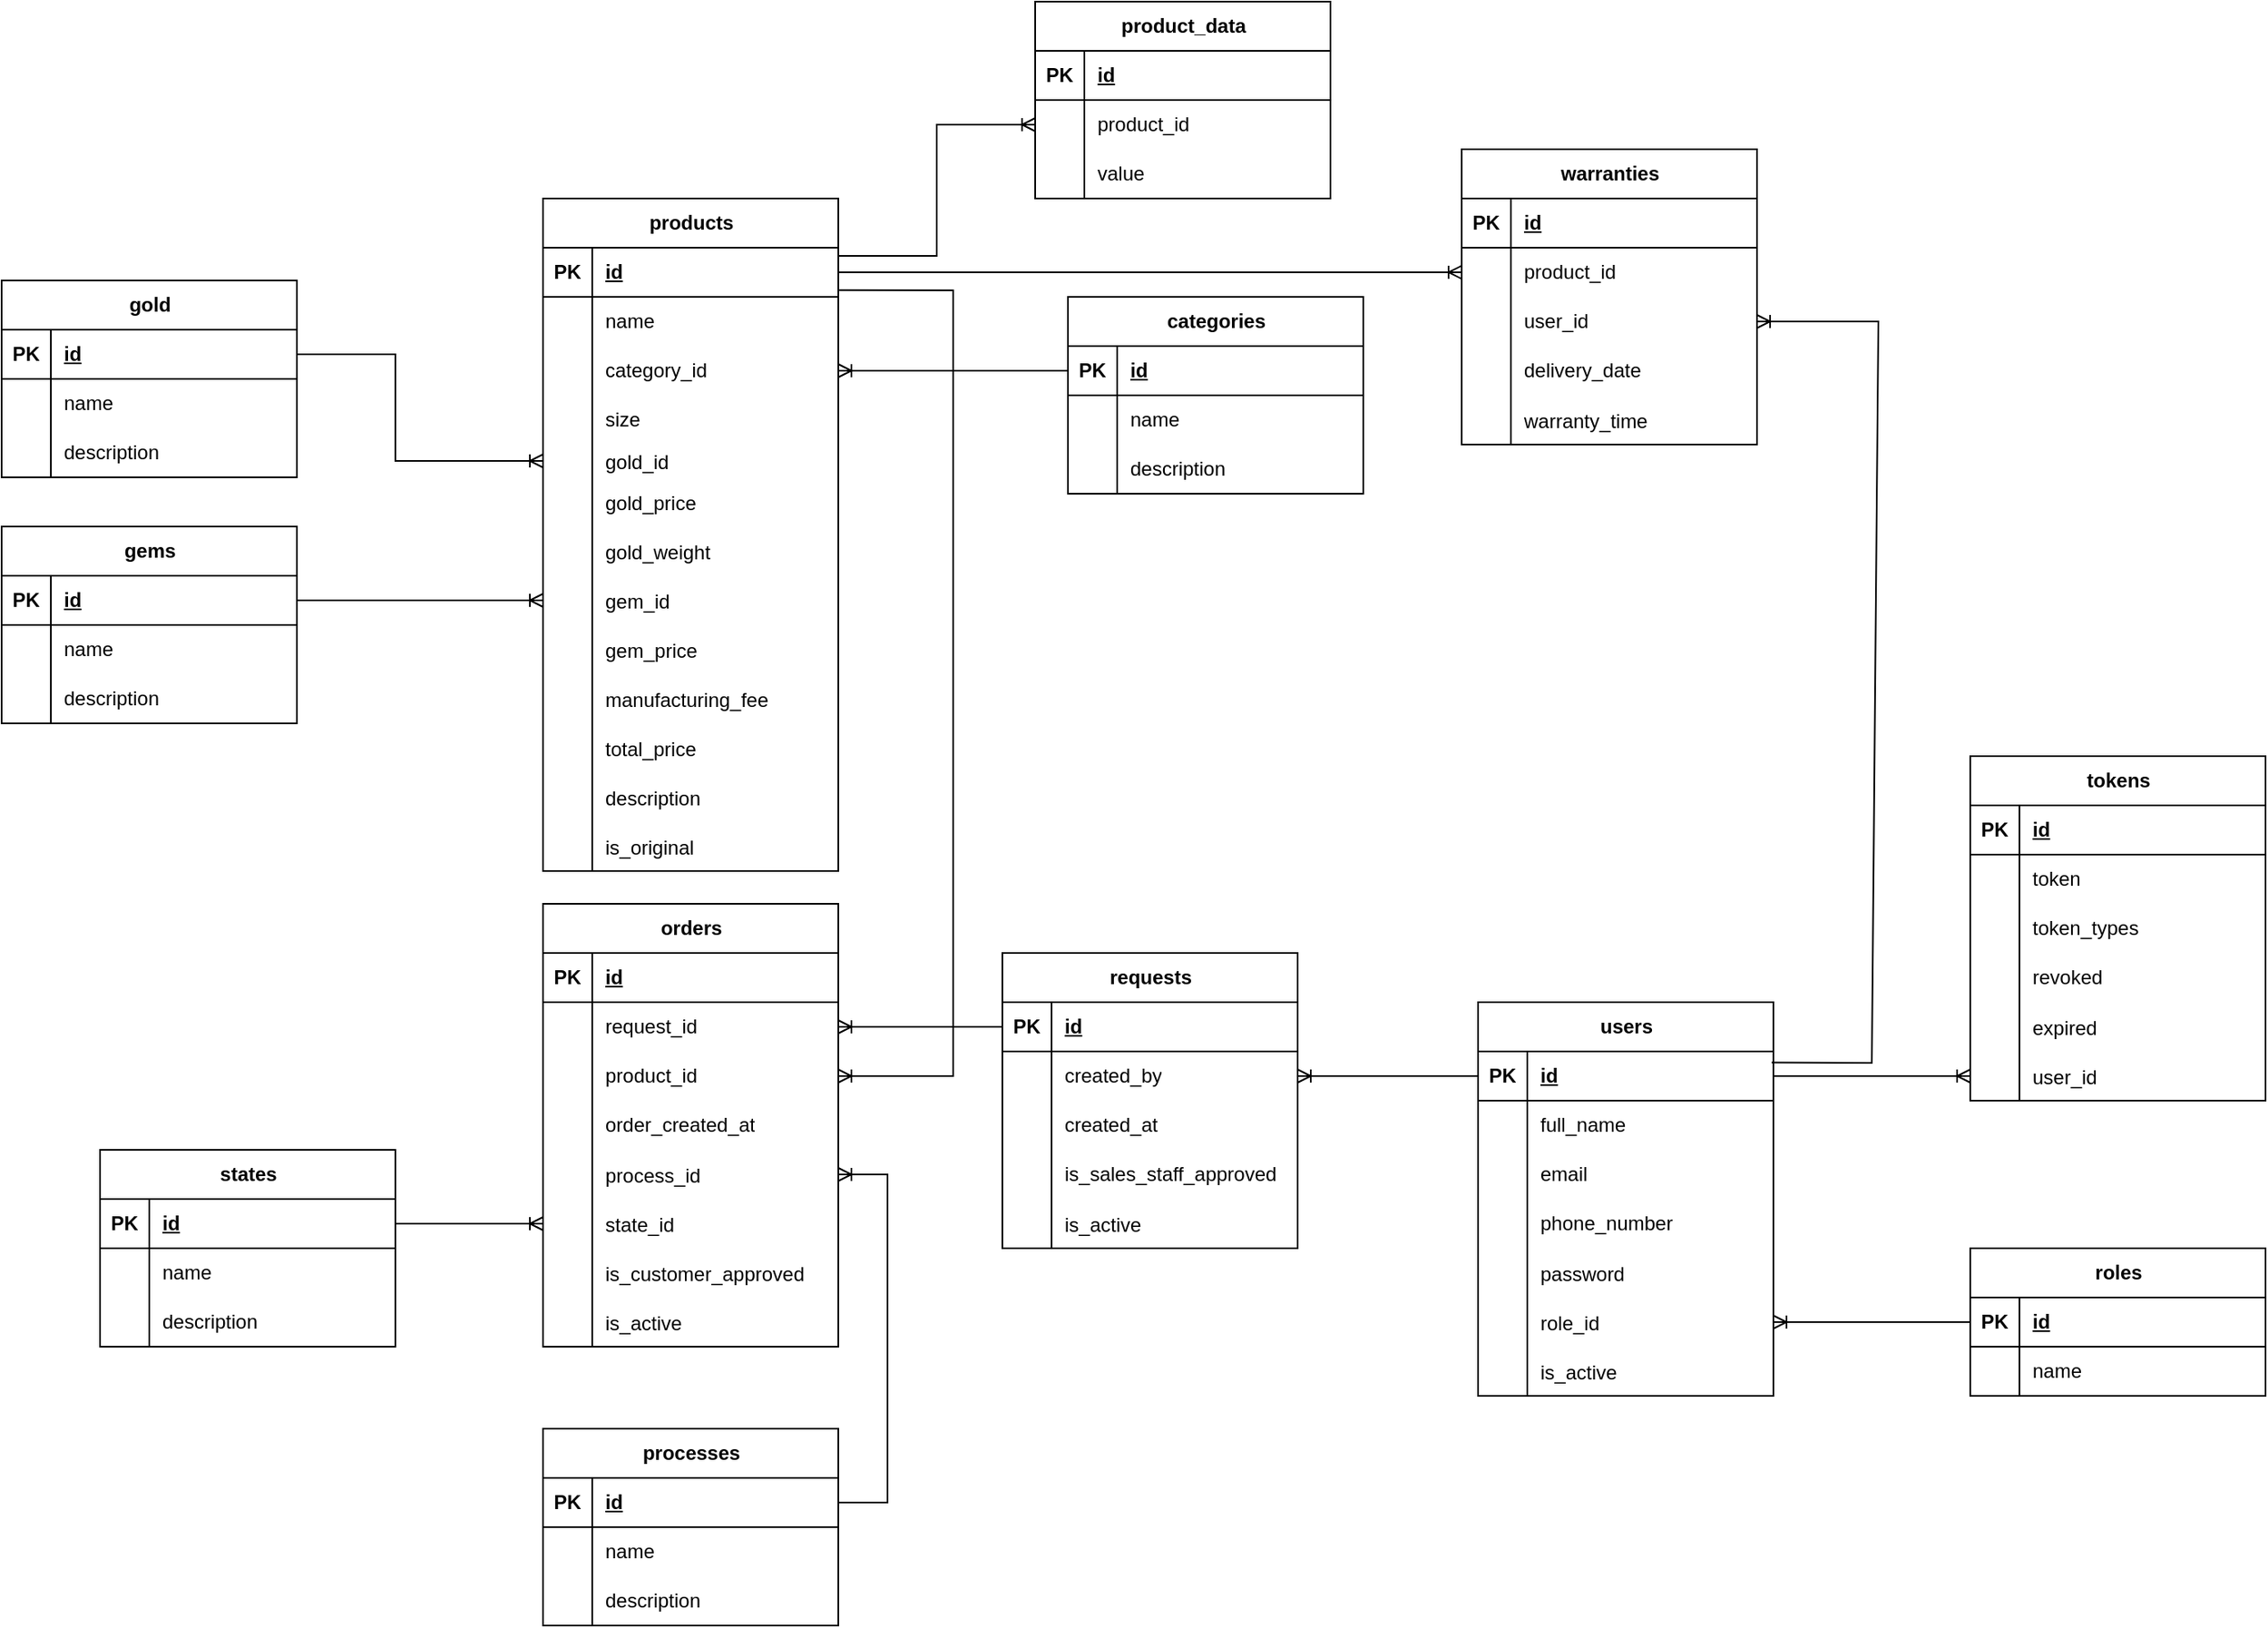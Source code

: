 <mxfile version="24.4.13" type="device">
  <diagram id="R2lEEEUBdFMjLlhIrx00" name="Page-1">
    <mxGraphModel dx="3243" dy="2025" grid="1" gridSize="10" guides="1" tooltips="1" connect="1" arrows="1" fold="1" page="1" pageScale="1" pageWidth="850" pageHeight="1100" math="0" shadow="0" extFonts="Permanent Marker^https://fonts.googleapis.com/css?family=Permanent+Marker">
      <root>
        <mxCell id="0" />
        <mxCell id="1" parent="0" />
        <mxCell id="4yG_mgwcGv0jnb4HvfcM-1" value="tokens" style="shape=table;startSize=30;container=1;collapsible=1;childLayout=tableLayout;fixedRows=1;rowLines=0;fontStyle=1;align=center;resizeLast=1;html=1;" parent="1" vertex="1">
          <mxGeometry x="150" y="180" width="180" height="210" as="geometry" />
        </mxCell>
        <mxCell id="4yG_mgwcGv0jnb4HvfcM-2" value="" style="shape=tableRow;horizontal=0;startSize=0;swimlaneHead=0;swimlaneBody=0;fillColor=none;collapsible=0;dropTarget=0;points=[[0,0.5],[1,0.5]];portConstraint=eastwest;top=0;left=0;right=0;bottom=1;" parent="4yG_mgwcGv0jnb4HvfcM-1" vertex="1">
          <mxGeometry y="30" width="180" height="30" as="geometry" />
        </mxCell>
        <mxCell id="4yG_mgwcGv0jnb4HvfcM-3" value="PK" style="shape=partialRectangle;connectable=0;fillColor=none;top=0;left=0;bottom=0;right=0;fontStyle=1;overflow=hidden;whiteSpace=wrap;html=1;" parent="4yG_mgwcGv0jnb4HvfcM-2" vertex="1">
          <mxGeometry width="30" height="30" as="geometry">
            <mxRectangle width="30" height="30" as="alternateBounds" />
          </mxGeometry>
        </mxCell>
        <mxCell id="4yG_mgwcGv0jnb4HvfcM-4" value="id" style="shape=partialRectangle;connectable=0;fillColor=none;top=0;left=0;bottom=0;right=0;align=left;spacingLeft=6;fontStyle=5;overflow=hidden;whiteSpace=wrap;html=1;" parent="4yG_mgwcGv0jnb4HvfcM-2" vertex="1">
          <mxGeometry x="30" width="150" height="30" as="geometry">
            <mxRectangle width="150" height="30" as="alternateBounds" />
          </mxGeometry>
        </mxCell>
        <mxCell id="4yG_mgwcGv0jnb4HvfcM-5" value="" style="shape=tableRow;horizontal=0;startSize=0;swimlaneHead=0;swimlaneBody=0;fillColor=none;collapsible=0;dropTarget=0;points=[[0,0.5],[1,0.5]];portConstraint=eastwest;top=0;left=0;right=0;bottom=0;" parent="4yG_mgwcGv0jnb4HvfcM-1" vertex="1">
          <mxGeometry y="60" width="180" height="30" as="geometry" />
        </mxCell>
        <mxCell id="4yG_mgwcGv0jnb4HvfcM-6" value="" style="shape=partialRectangle;connectable=0;fillColor=none;top=0;left=0;bottom=0;right=0;editable=1;overflow=hidden;whiteSpace=wrap;html=1;" parent="4yG_mgwcGv0jnb4HvfcM-5" vertex="1">
          <mxGeometry width="30" height="30" as="geometry">
            <mxRectangle width="30" height="30" as="alternateBounds" />
          </mxGeometry>
        </mxCell>
        <mxCell id="4yG_mgwcGv0jnb4HvfcM-7" value="token" style="shape=partialRectangle;connectable=0;fillColor=none;top=0;left=0;bottom=0;right=0;align=left;spacingLeft=6;overflow=hidden;whiteSpace=wrap;html=1;" parent="4yG_mgwcGv0jnb4HvfcM-5" vertex="1">
          <mxGeometry x="30" width="150" height="30" as="geometry">
            <mxRectangle width="150" height="30" as="alternateBounds" />
          </mxGeometry>
        </mxCell>
        <mxCell id="4yG_mgwcGv0jnb4HvfcM-8" value="" style="shape=tableRow;horizontal=0;startSize=0;swimlaneHead=0;swimlaneBody=0;fillColor=none;collapsible=0;dropTarget=0;points=[[0,0.5],[1,0.5]];portConstraint=eastwest;top=0;left=0;right=0;bottom=0;" parent="4yG_mgwcGv0jnb4HvfcM-1" vertex="1">
          <mxGeometry y="90" width="180" height="30" as="geometry" />
        </mxCell>
        <mxCell id="4yG_mgwcGv0jnb4HvfcM-9" value="" style="shape=partialRectangle;connectable=0;fillColor=none;top=0;left=0;bottom=0;right=0;editable=1;overflow=hidden;whiteSpace=wrap;html=1;" parent="4yG_mgwcGv0jnb4HvfcM-8" vertex="1">
          <mxGeometry width="30" height="30" as="geometry">
            <mxRectangle width="30" height="30" as="alternateBounds" />
          </mxGeometry>
        </mxCell>
        <mxCell id="4yG_mgwcGv0jnb4HvfcM-10" value="token_types" style="shape=partialRectangle;connectable=0;fillColor=none;top=0;left=0;bottom=0;right=0;align=left;spacingLeft=6;overflow=hidden;whiteSpace=wrap;html=1;" parent="4yG_mgwcGv0jnb4HvfcM-8" vertex="1">
          <mxGeometry x="30" width="150" height="30" as="geometry">
            <mxRectangle width="150" height="30" as="alternateBounds" />
          </mxGeometry>
        </mxCell>
        <mxCell id="4yG_mgwcGv0jnb4HvfcM-11" value="" style="shape=tableRow;horizontal=0;startSize=0;swimlaneHead=0;swimlaneBody=0;fillColor=none;collapsible=0;dropTarget=0;points=[[0,0.5],[1,0.5]];portConstraint=eastwest;top=0;left=0;right=0;bottom=0;" parent="4yG_mgwcGv0jnb4HvfcM-1" vertex="1">
          <mxGeometry y="120" width="180" height="30" as="geometry" />
        </mxCell>
        <mxCell id="4yG_mgwcGv0jnb4HvfcM-12" value="" style="shape=partialRectangle;connectable=0;fillColor=none;top=0;left=0;bottom=0;right=0;editable=1;overflow=hidden;whiteSpace=wrap;html=1;" parent="4yG_mgwcGv0jnb4HvfcM-11" vertex="1">
          <mxGeometry width="30" height="30" as="geometry">
            <mxRectangle width="30" height="30" as="alternateBounds" />
          </mxGeometry>
        </mxCell>
        <mxCell id="4yG_mgwcGv0jnb4HvfcM-13" value="revoked" style="shape=partialRectangle;connectable=0;fillColor=none;top=0;left=0;bottom=0;right=0;align=left;spacingLeft=6;overflow=hidden;whiteSpace=wrap;html=1;" parent="4yG_mgwcGv0jnb4HvfcM-11" vertex="1">
          <mxGeometry x="30" width="150" height="30" as="geometry">
            <mxRectangle width="150" height="30" as="alternateBounds" />
          </mxGeometry>
        </mxCell>
        <mxCell id="4yG_mgwcGv0jnb4HvfcM-32" value="" style="shape=tableRow;horizontal=0;startSize=0;swimlaneHead=0;swimlaneBody=0;fillColor=none;collapsible=0;dropTarget=0;points=[[0,0.5],[1,0.5]];portConstraint=eastwest;top=0;left=0;right=0;bottom=0;" parent="4yG_mgwcGv0jnb4HvfcM-1" vertex="1">
          <mxGeometry y="150" width="180" height="30" as="geometry" />
        </mxCell>
        <mxCell id="4yG_mgwcGv0jnb4HvfcM-33" value="" style="shape=partialRectangle;connectable=0;fillColor=none;top=0;left=0;bottom=0;right=0;editable=1;overflow=hidden;" parent="4yG_mgwcGv0jnb4HvfcM-32" vertex="1">
          <mxGeometry width="30" height="30" as="geometry">
            <mxRectangle width="30" height="30" as="alternateBounds" />
          </mxGeometry>
        </mxCell>
        <mxCell id="4yG_mgwcGv0jnb4HvfcM-34" value="expired" style="shape=partialRectangle;connectable=0;fillColor=none;top=0;left=0;bottom=0;right=0;align=left;spacingLeft=6;overflow=hidden;" parent="4yG_mgwcGv0jnb4HvfcM-32" vertex="1">
          <mxGeometry x="30" width="150" height="30" as="geometry">
            <mxRectangle width="150" height="30" as="alternateBounds" />
          </mxGeometry>
        </mxCell>
        <mxCell id="4yG_mgwcGv0jnb4HvfcM-35" value="" style="shape=tableRow;horizontal=0;startSize=0;swimlaneHead=0;swimlaneBody=0;fillColor=none;collapsible=0;dropTarget=0;points=[[0,0.5],[1,0.5]];portConstraint=eastwest;top=0;left=0;right=0;bottom=0;" parent="4yG_mgwcGv0jnb4HvfcM-1" vertex="1">
          <mxGeometry y="180" width="180" height="30" as="geometry" />
        </mxCell>
        <mxCell id="4yG_mgwcGv0jnb4HvfcM-36" value="" style="shape=partialRectangle;connectable=0;fillColor=none;top=0;left=0;bottom=0;right=0;editable=1;overflow=hidden;" parent="4yG_mgwcGv0jnb4HvfcM-35" vertex="1">
          <mxGeometry width="30" height="30" as="geometry">
            <mxRectangle width="30" height="30" as="alternateBounds" />
          </mxGeometry>
        </mxCell>
        <mxCell id="4yG_mgwcGv0jnb4HvfcM-37" value="user_id" style="shape=partialRectangle;connectable=0;fillColor=none;top=0;left=0;bottom=0;right=0;align=left;spacingLeft=6;overflow=hidden;" parent="4yG_mgwcGv0jnb4HvfcM-35" vertex="1">
          <mxGeometry x="30" width="150" height="30" as="geometry">
            <mxRectangle width="150" height="30" as="alternateBounds" />
          </mxGeometry>
        </mxCell>
        <mxCell id="4yG_mgwcGv0jnb4HvfcM-38" value="roles" style="shape=table;startSize=30;container=1;collapsible=1;childLayout=tableLayout;fixedRows=1;rowLines=0;fontStyle=1;align=center;resizeLast=1;html=1;" parent="1" vertex="1">
          <mxGeometry x="150" y="480" width="180" height="90" as="geometry" />
        </mxCell>
        <mxCell id="4yG_mgwcGv0jnb4HvfcM-39" value="" style="shape=tableRow;horizontal=0;startSize=0;swimlaneHead=0;swimlaneBody=0;fillColor=none;collapsible=0;dropTarget=0;points=[[0,0.5],[1,0.5]];portConstraint=eastwest;top=0;left=0;right=0;bottom=1;" parent="4yG_mgwcGv0jnb4HvfcM-38" vertex="1">
          <mxGeometry y="30" width="180" height="30" as="geometry" />
        </mxCell>
        <mxCell id="4yG_mgwcGv0jnb4HvfcM-40" value="PK" style="shape=partialRectangle;connectable=0;fillColor=none;top=0;left=0;bottom=0;right=0;fontStyle=1;overflow=hidden;whiteSpace=wrap;html=1;" parent="4yG_mgwcGv0jnb4HvfcM-39" vertex="1">
          <mxGeometry width="30" height="30" as="geometry">
            <mxRectangle width="30" height="30" as="alternateBounds" />
          </mxGeometry>
        </mxCell>
        <mxCell id="4yG_mgwcGv0jnb4HvfcM-41" value="id" style="shape=partialRectangle;connectable=0;fillColor=none;top=0;left=0;bottom=0;right=0;align=left;spacingLeft=6;fontStyle=5;overflow=hidden;whiteSpace=wrap;html=1;" parent="4yG_mgwcGv0jnb4HvfcM-39" vertex="1">
          <mxGeometry x="30" width="150" height="30" as="geometry">
            <mxRectangle width="150" height="30" as="alternateBounds" />
          </mxGeometry>
        </mxCell>
        <mxCell id="4yG_mgwcGv0jnb4HvfcM-42" value="" style="shape=tableRow;horizontal=0;startSize=0;swimlaneHead=0;swimlaneBody=0;fillColor=none;collapsible=0;dropTarget=0;points=[[0,0.5],[1,0.5]];portConstraint=eastwest;top=0;left=0;right=0;bottom=0;" parent="4yG_mgwcGv0jnb4HvfcM-38" vertex="1">
          <mxGeometry y="60" width="180" height="30" as="geometry" />
        </mxCell>
        <mxCell id="4yG_mgwcGv0jnb4HvfcM-43" value="" style="shape=partialRectangle;connectable=0;fillColor=none;top=0;left=0;bottom=0;right=0;editable=1;overflow=hidden;whiteSpace=wrap;html=1;" parent="4yG_mgwcGv0jnb4HvfcM-42" vertex="1">
          <mxGeometry width="30" height="30" as="geometry">
            <mxRectangle width="30" height="30" as="alternateBounds" />
          </mxGeometry>
        </mxCell>
        <mxCell id="4yG_mgwcGv0jnb4HvfcM-44" value="name" style="shape=partialRectangle;connectable=0;fillColor=none;top=0;left=0;bottom=0;right=0;align=left;spacingLeft=6;overflow=hidden;whiteSpace=wrap;html=1;" parent="4yG_mgwcGv0jnb4HvfcM-42" vertex="1">
          <mxGeometry x="30" width="150" height="30" as="geometry">
            <mxRectangle width="150" height="30" as="alternateBounds" />
          </mxGeometry>
        </mxCell>
        <mxCell id="4yG_mgwcGv0jnb4HvfcM-51" value="users" style="shape=table;startSize=30;container=1;collapsible=1;childLayout=tableLayout;fixedRows=1;rowLines=0;fontStyle=1;align=center;resizeLast=1;html=1;" parent="1" vertex="1">
          <mxGeometry x="-150" y="330" width="180" height="240" as="geometry" />
        </mxCell>
        <mxCell id="4yG_mgwcGv0jnb4HvfcM-52" value="" style="shape=tableRow;horizontal=0;startSize=0;swimlaneHead=0;swimlaneBody=0;fillColor=none;collapsible=0;dropTarget=0;points=[[0,0.5],[1,0.5]];portConstraint=eastwest;top=0;left=0;right=0;bottom=1;" parent="4yG_mgwcGv0jnb4HvfcM-51" vertex="1">
          <mxGeometry y="30" width="180" height="30" as="geometry" />
        </mxCell>
        <mxCell id="4yG_mgwcGv0jnb4HvfcM-53" value="PK" style="shape=partialRectangle;connectable=0;fillColor=none;top=0;left=0;bottom=0;right=0;fontStyle=1;overflow=hidden;whiteSpace=wrap;html=1;" parent="4yG_mgwcGv0jnb4HvfcM-52" vertex="1">
          <mxGeometry width="30" height="30" as="geometry">
            <mxRectangle width="30" height="30" as="alternateBounds" />
          </mxGeometry>
        </mxCell>
        <mxCell id="4yG_mgwcGv0jnb4HvfcM-54" value="id" style="shape=partialRectangle;connectable=0;fillColor=none;top=0;left=0;bottom=0;right=0;align=left;spacingLeft=6;fontStyle=5;overflow=hidden;whiteSpace=wrap;html=1;" parent="4yG_mgwcGv0jnb4HvfcM-52" vertex="1">
          <mxGeometry x="30" width="150" height="30" as="geometry">
            <mxRectangle width="150" height="30" as="alternateBounds" />
          </mxGeometry>
        </mxCell>
        <mxCell id="4yG_mgwcGv0jnb4HvfcM-55" value="" style="shape=tableRow;horizontal=0;startSize=0;swimlaneHead=0;swimlaneBody=0;fillColor=none;collapsible=0;dropTarget=0;points=[[0,0.5],[1,0.5]];portConstraint=eastwest;top=0;left=0;right=0;bottom=0;" parent="4yG_mgwcGv0jnb4HvfcM-51" vertex="1">
          <mxGeometry y="60" width="180" height="30" as="geometry" />
        </mxCell>
        <mxCell id="4yG_mgwcGv0jnb4HvfcM-56" value="" style="shape=partialRectangle;connectable=0;fillColor=none;top=0;left=0;bottom=0;right=0;editable=1;overflow=hidden;whiteSpace=wrap;html=1;" parent="4yG_mgwcGv0jnb4HvfcM-55" vertex="1">
          <mxGeometry width="30" height="30" as="geometry">
            <mxRectangle width="30" height="30" as="alternateBounds" />
          </mxGeometry>
        </mxCell>
        <mxCell id="4yG_mgwcGv0jnb4HvfcM-57" value="full_name" style="shape=partialRectangle;connectable=0;fillColor=none;top=0;left=0;bottom=0;right=0;align=left;spacingLeft=6;overflow=hidden;whiteSpace=wrap;html=1;" parent="4yG_mgwcGv0jnb4HvfcM-55" vertex="1">
          <mxGeometry x="30" width="150" height="30" as="geometry">
            <mxRectangle width="150" height="30" as="alternateBounds" />
          </mxGeometry>
        </mxCell>
        <mxCell id="4yG_mgwcGv0jnb4HvfcM-58" value="" style="shape=tableRow;horizontal=0;startSize=0;swimlaneHead=0;swimlaneBody=0;fillColor=none;collapsible=0;dropTarget=0;points=[[0,0.5],[1,0.5]];portConstraint=eastwest;top=0;left=0;right=0;bottom=0;" parent="4yG_mgwcGv0jnb4HvfcM-51" vertex="1">
          <mxGeometry y="90" width="180" height="30" as="geometry" />
        </mxCell>
        <mxCell id="4yG_mgwcGv0jnb4HvfcM-59" value="" style="shape=partialRectangle;connectable=0;fillColor=none;top=0;left=0;bottom=0;right=0;editable=1;overflow=hidden;whiteSpace=wrap;html=1;" parent="4yG_mgwcGv0jnb4HvfcM-58" vertex="1">
          <mxGeometry width="30" height="30" as="geometry">
            <mxRectangle width="30" height="30" as="alternateBounds" />
          </mxGeometry>
        </mxCell>
        <mxCell id="4yG_mgwcGv0jnb4HvfcM-60" value="email" style="shape=partialRectangle;connectable=0;fillColor=none;top=0;left=0;bottom=0;right=0;align=left;spacingLeft=6;overflow=hidden;whiteSpace=wrap;html=1;" parent="4yG_mgwcGv0jnb4HvfcM-58" vertex="1">
          <mxGeometry x="30" width="150" height="30" as="geometry">
            <mxRectangle width="150" height="30" as="alternateBounds" />
          </mxGeometry>
        </mxCell>
        <mxCell id="4yG_mgwcGv0jnb4HvfcM-61" value="" style="shape=tableRow;horizontal=0;startSize=0;swimlaneHead=0;swimlaneBody=0;fillColor=none;collapsible=0;dropTarget=0;points=[[0,0.5],[1,0.5]];portConstraint=eastwest;top=0;left=0;right=0;bottom=0;" parent="4yG_mgwcGv0jnb4HvfcM-51" vertex="1">
          <mxGeometry y="120" width="180" height="30" as="geometry" />
        </mxCell>
        <mxCell id="4yG_mgwcGv0jnb4HvfcM-62" value="" style="shape=partialRectangle;connectable=0;fillColor=none;top=0;left=0;bottom=0;right=0;editable=1;overflow=hidden;whiteSpace=wrap;html=1;" parent="4yG_mgwcGv0jnb4HvfcM-61" vertex="1">
          <mxGeometry width="30" height="30" as="geometry">
            <mxRectangle width="30" height="30" as="alternateBounds" />
          </mxGeometry>
        </mxCell>
        <mxCell id="4yG_mgwcGv0jnb4HvfcM-63" value="phone_number" style="shape=partialRectangle;connectable=0;fillColor=none;top=0;left=0;bottom=0;right=0;align=left;spacingLeft=6;overflow=hidden;whiteSpace=wrap;html=1;" parent="4yG_mgwcGv0jnb4HvfcM-61" vertex="1">
          <mxGeometry x="30" width="150" height="30" as="geometry">
            <mxRectangle width="150" height="30" as="alternateBounds" />
          </mxGeometry>
        </mxCell>
        <mxCell id="4yG_mgwcGv0jnb4HvfcM-64" value="" style="shape=tableRow;horizontal=0;startSize=0;swimlaneHead=0;swimlaneBody=0;fillColor=none;collapsible=0;dropTarget=0;points=[[0,0.5],[1,0.5]];portConstraint=eastwest;top=0;left=0;right=0;bottom=0;" parent="4yG_mgwcGv0jnb4HvfcM-51" vertex="1">
          <mxGeometry y="150" width="180" height="30" as="geometry" />
        </mxCell>
        <mxCell id="4yG_mgwcGv0jnb4HvfcM-65" value="" style="shape=partialRectangle;connectable=0;fillColor=none;top=0;left=0;bottom=0;right=0;editable=1;overflow=hidden;" parent="4yG_mgwcGv0jnb4HvfcM-64" vertex="1">
          <mxGeometry width="30" height="30" as="geometry">
            <mxRectangle width="30" height="30" as="alternateBounds" />
          </mxGeometry>
        </mxCell>
        <mxCell id="4yG_mgwcGv0jnb4HvfcM-66" value="password" style="shape=partialRectangle;connectable=0;fillColor=none;top=0;left=0;bottom=0;right=0;align=left;spacingLeft=6;overflow=hidden;" parent="4yG_mgwcGv0jnb4HvfcM-64" vertex="1">
          <mxGeometry x="30" width="150" height="30" as="geometry">
            <mxRectangle width="150" height="30" as="alternateBounds" />
          </mxGeometry>
        </mxCell>
        <mxCell id="4yG_mgwcGv0jnb4HvfcM-67" value="" style="shape=tableRow;horizontal=0;startSize=0;swimlaneHead=0;swimlaneBody=0;fillColor=none;collapsible=0;dropTarget=0;points=[[0,0.5],[1,0.5]];portConstraint=eastwest;top=0;left=0;right=0;bottom=0;" parent="4yG_mgwcGv0jnb4HvfcM-51" vertex="1">
          <mxGeometry y="180" width="180" height="30" as="geometry" />
        </mxCell>
        <mxCell id="4yG_mgwcGv0jnb4HvfcM-68" value="" style="shape=partialRectangle;connectable=0;fillColor=none;top=0;left=0;bottom=0;right=0;editable=1;overflow=hidden;" parent="4yG_mgwcGv0jnb4HvfcM-67" vertex="1">
          <mxGeometry width="30" height="30" as="geometry">
            <mxRectangle width="30" height="30" as="alternateBounds" />
          </mxGeometry>
        </mxCell>
        <mxCell id="4yG_mgwcGv0jnb4HvfcM-69" value="role_id" style="shape=partialRectangle;connectable=0;fillColor=none;top=0;left=0;bottom=0;right=0;align=left;spacingLeft=6;overflow=hidden;" parent="4yG_mgwcGv0jnb4HvfcM-67" vertex="1">
          <mxGeometry x="30" width="150" height="30" as="geometry">
            <mxRectangle width="150" height="30" as="alternateBounds" />
          </mxGeometry>
        </mxCell>
        <mxCell id="4yG_mgwcGv0jnb4HvfcM-70" value="" style="shape=tableRow;horizontal=0;startSize=0;swimlaneHead=0;swimlaneBody=0;fillColor=none;collapsible=0;dropTarget=0;points=[[0,0.5],[1,0.5]];portConstraint=eastwest;top=0;left=0;right=0;bottom=0;" parent="4yG_mgwcGv0jnb4HvfcM-51" vertex="1">
          <mxGeometry y="210" width="180" height="30" as="geometry" />
        </mxCell>
        <mxCell id="4yG_mgwcGv0jnb4HvfcM-71" value="" style="shape=partialRectangle;connectable=0;fillColor=none;top=0;left=0;bottom=0;right=0;editable=1;overflow=hidden;" parent="4yG_mgwcGv0jnb4HvfcM-70" vertex="1">
          <mxGeometry width="30" height="30" as="geometry">
            <mxRectangle width="30" height="30" as="alternateBounds" />
          </mxGeometry>
        </mxCell>
        <mxCell id="4yG_mgwcGv0jnb4HvfcM-72" value="is_active" style="shape=partialRectangle;connectable=0;fillColor=none;top=0;left=0;bottom=0;right=0;align=left;spacingLeft=6;overflow=hidden;" parent="4yG_mgwcGv0jnb4HvfcM-70" vertex="1">
          <mxGeometry x="30" width="150" height="30" as="geometry">
            <mxRectangle width="150" height="30" as="alternateBounds" />
          </mxGeometry>
        </mxCell>
        <mxCell id="4yG_mgwcGv0jnb4HvfcM-76" value="" style="fontSize=12;html=1;endArrow=ERoneToMany;rounded=0;entryX=1;entryY=0.5;entryDx=0;entryDy=0;exitX=0;exitY=0.5;exitDx=0;exitDy=0;" parent="1" source="4yG_mgwcGv0jnb4HvfcM-39" target="4yG_mgwcGv0jnb4HvfcM-67" edge="1">
          <mxGeometry width="100" height="100" relative="1" as="geometry">
            <mxPoint x="-10" y="470" as="sourcePoint" />
            <mxPoint x="90" y="370" as="targetPoint" />
          </mxGeometry>
        </mxCell>
        <mxCell id="4yG_mgwcGv0jnb4HvfcM-77" value="" style="edgeStyle=entityRelationEdgeStyle;fontSize=12;html=1;endArrow=ERoneToMany;rounded=0;entryX=0;entryY=0.5;entryDx=0;entryDy=0;exitX=1;exitY=0.5;exitDx=0;exitDy=0;" parent="1" source="4yG_mgwcGv0jnb4HvfcM-52" target="4yG_mgwcGv0jnb4HvfcM-35" edge="1">
          <mxGeometry width="100" height="100" relative="1" as="geometry">
            <mxPoint x="20" y="470" as="sourcePoint" />
            <mxPoint x="120" y="370" as="targetPoint" />
          </mxGeometry>
        </mxCell>
        <mxCell id="4yG_mgwcGv0jnb4HvfcM-78" value="requests" style="shape=table;startSize=30;container=1;collapsible=1;childLayout=tableLayout;fixedRows=1;rowLines=0;fontStyle=1;align=center;resizeLast=1;html=1;" parent="1" vertex="1">
          <mxGeometry x="-440" y="300" width="180" height="180" as="geometry" />
        </mxCell>
        <mxCell id="4yG_mgwcGv0jnb4HvfcM-79" value="" style="shape=tableRow;horizontal=0;startSize=0;swimlaneHead=0;swimlaneBody=0;fillColor=none;collapsible=0;dropTarget=0;points=[[0,0.5],[1,0.5]];portConstraint=eastwest;top=0;left=0;right=0;bottom=1;" parent="4yG_mgwcGv0jnb4HvfcM-78" vertex="1">
          <mxGeometry y="30" width="180" height="30" as="geometry" />
        </mxCell>
        <mxCell id="4yG_mgwcGv0jnb4HvfcM-80" value="PK" style="shape=partialRectangle;connectable=0;fillColor=none;top=0;left=0;bottom=0;right=0;fontStyle=1;overflow=hidden;whiteSpace=wrap;html=1;" parent="4yG_mgwcGv0jnb4HvfcM-79" vertex="1">
          <mxGeometry width="30" height="30" as="geometry">
            <mxRectangle width="30" height="30" as="alternateBounds" />
          </mxGeometry>
        </mxCell>
        <mxCell id="4yG_mgwcGv0jnb4HvfcM-81" value="id" style="shape=partialRectangle;connectable=0;fillColor=none;top=0;left=0;bottom=0;right=0;align=left;spacingLeft=6;fontStyle=5;overflow=hidden;whiteSpace=wrap;html=1;" parent="4yG_mgwcGv0jnb4HvfcM-79" vertex="1">
          <mxGeometry x="30" width="150" height="30" as="geometry">
            <mxRectangle width="150" height="30" as="alternateBounds" />
          </mxGeometry>
        </mxCell>
        <mxCell id="4yG_mgwcGv0jnb4HvfcM-82" value="" style="shape=tableRow;horizontal=0;startSize=0;swimlaneHead=0;swimlaneBody=0;fillColor=none;collapsible=0;dropTarget=0;points=[[0,0.5],[1,0.5]];portConstraint=eastwest;top=0;left=0;right=0;bottom=0;" parent="4yG_mgwcGv0jnb4HvfcM-78" vertex="1">
          <mxGeometry y="60" width="180" height="30" as="geometry" />
        </mxCell>
        <mxCell id="4yG_mgwcGv0jnb4HvfcM-83" value="" style="shape=partialRectangle;connectable=0;fillColor=none;top=0;left=0;bottom=0;right=0;editable=1;overflow=hidden;whiteSpace=wrap;html=1;" parent="4yG_mgwcGv0jnb4HvfcM-82" vertex="1">
          <mxGeometry width="30" height="30" as="geometry">
            <mxRectangle width="30" height="30" as="alternateBounds" />
          </mxGeometry>
        </mxCell>
        <mxCell id="4yG_mgwcGv0jnb4HvfcM-84" value="created_by" style="shape=partialRectangle;connectable=0;fillColor=none;top=0;left=0;bottom=0;right=0;align=left;spacingLeft=6;overflow=hidden;whiteSpace=wrap;html=1;" parent="4yG_mgwcGv0jnb4HvfcM-82" vertex="1">
          <mxGeometry x="30" width="150" height="30" as="geometry">
            <mxRectangle width="150" height="30" as="alternateBounds" />
          </mxGeometry>
        </mxCell>
        <mxCell id="4yG_mgwcGv0jnb4HvfcM-85" value="" style="shape=tableRow;horizontal=0;startSize=0;swimlaneHead=0;swimlaneBody=0;fillColor=none;collapsible=0;dropTarget=0;points=[[0,0.5],[1,0.5]];portConstraint=eastwest;top=0;left=0;right=0;bottom=0;" parent="4yG_mgwcGv0jnb4HvfcM-78" vertex="1">
          <mxGeometry y="90" width="180" height="30" as="geometry" />
        </mxCell>
        <mxCell id="4yG_mgwcGv0jnb4HvfcM-86" value="" style="shape=partialRectangle;connectable=0;fillColor=none;top=0;left=0;bottom=0;right=0;editable=1;overflow=hidden;whiteSpace=wrap;html=1;" parent="4yG_mgwcGv0jnb4HvfcM-85" vertex="1">
          <mxGeometry width="30" height="30" as="geometry">
            <mxRectangle width="30" height="30" as="alternateBounds" />
          </mxGeometry>
        </mxCell>
        <mxCell id="4yG_mgwcGv0jnb4HvfcM-87" value="created_at" style="shape=partialRectangle;connectable=0;fillColor=none;top=0;left=0;bottom=0;right=0;align=left;spacingLeft=6;overflow=hidden;whiteSpace=wrap;html=1;" parent="4yG_mgwcGv0jnb4HvfcM-85" vertex="1">
          <mxGeometry x="30" width="150" height="30" as="geometry">
            <mxRectangle width="150" height="30" as="alternateBounds" />
          </mxGeometry>
        </mxCell>
        <mxCell id="4yG_mgwcGv0jnb4HvfcM-88" value="" style="shape=tableRow;horizontal=0;startSize=0;swimlaneHead=0;swimlaneBody=0;fillColor=none;collapsible=0;dropTarget=0;points=[[0,0.5],[1,0.5]];portConstraint=eastwest;top=0;left=0;right=0;bottom=0;" parent="4yG_mgwcGv0jnb4HvfcM-78" vertex="1">
          <mxGeometry y="120" width="180" height="30" as="geometry" />
        </mxCell>
        <mxCell id="4yG_mgwcGv0jnb4HvfcM-89" value="" style="shape=partialRectangle;connectable=0;fillColor=none;top=0;left=0;bottom=0;right=0;editable=1;overflow=hidden;whiteSpace=wrap;html=1;" parent="4yG_mgwcGv0jnb4HvfcM-88" vertex="1">
          <mxGeometry width="30" height="30" as="geometry">
            <mxRectangle width="30" height="30" as="alternateBounds" />
          </mxGeometry>
        </mxCell>
        <mxCell id="4yG_mgwcGv0jnb4HvfcM-90" value="is_sales_staff_approved" style="shape=partialRectangle;connectable=0;fillColor=none;top=0;left=0;bottom=0;right=0;align=left;spacingLeft=6;overflow=hidden;whiteSpace=wrap;html=1;" parent="4yG_mgwcGv0jnb4HvfcM-88" vertex="1">
          <mxGeometry x="30" width="150" height="30" as="geometry">
            <mxRectangle width="150" height="30" as="alternateBounds" />
          </mxGeometry>
        </mxCell>
        <mxCell id="4yG_mgwcGv0jnb4HvfcM-94" value="" style="shape=tableRow;horizontal=0;startSize=0;swimlaneHead=0;swimlaneBody=0;fillColor=none;collapsible=0;dropTarget=0;points=[[0,0.5],[1,0.5]];portConstraint=eastwest;top=0;left=0;right=0;bottom=0;" parent="4yG_mgwcGv0jnb4HvfcM-78" vertex="1">
          <mxGeometry y="150" width="180" height="30" as="geometry" />
        </mxCell>
        <mxCell id="4yG_mgwcGv0jnb4HvfcM-95" value="" style="shape=partialRectangle;connectable=0;fillColor=none;top=0;left=0;bottom=0;right=0;editable=1;overflow=hidden;" parent="4yG_mgwcGv0jnb4HvfcM-94" vertex="1">
          <mxGeometry width="30" height="30" as="geometry">
            <mxRectangle width="30" height="30" as="alternateBounds" />
          </mxGeometry>
        </mxCell>
        <mxCell id="4yG_mgwcGv0jnb4HvfcM-96" value="is_active" style="shape=partialRectangle;connectable=0;fillColor=none;top=0;left=0;bottom=0;right=0;align=left;spacingLeft=6;overflow=hidden;" parent="4yG_mgwcGv0jnb4HvfcM-94" vertex="1">
          <mxGeometry x="30" width="150" height="30" as="geometry">
            <mxRectangle width="150" height="30" as="alternateBounds" />
          </mxGeometry>
        </mxCell>
        <mxCell id="4yG_mgwcGv0jnb4HvfcM-98" value="" style="edgeStyle=entityRelationEdgeStyle;fontSize=12;html=1;endArrow=ERoneToMany;rounded=0;entryX=1;entryY=0.5;entryDx=0;entryDy=0;exitX=0;exitY=0.5;exitDx=0;exitDy=0;" parent="1" source="4yG_mgwcGv0jnb4HvfcM-52" target="4yG_mgwcGv0jnb4HvfcM-82" edge="1">
          <mxGeometry width="100" height="100" relative="1" as="geometry">
            <mxPoint x="-220" y="460" as="sourcePoint" />
            <mxPoint x="-120" y="360" as="targetPoint" />
          </mxGeometry>
        </mxCell>
        <mxCell id="4yG_mgwcGv0jnb4HvfcM-99" value="orders" style="shape=table;startSize=30;container=1;collapsible=1;childLayout=tableLayout;fixedRows=1;rowLines=0;fontStyle=1;align=center;resizeLast=1;html=1;" parent="1" vertex="1">
          <mxGeometry x="-720" y="270" width="180" height="270" as="geometry" />
        </mxCell>
        <mxCell id="4yG_mgwcGv0jnb4HvfcM-100" value="" style="shape=tableRow;horizontal=0;startSize=0;swimlaneHead=0;swimlaneBody=0;fillColor=none;collapsible=0;dropTarget=0;points=[[0,0.5],[1,0.5]];portConstraint=eastwest;top=0;left=0;right=0;bottom=1;" parent="4yG_mgwcGv0jnb4HvfcM-99" vertex="1">
          <mxGeometry y="30" width="180" height="30" as="geometry" />
        </mxCell>
        <mxCell id="4yG_mgwcGv0jnb4HvfcM-101" value="PK" style="shape=partialRectangle;connectable=0;fillColor=none;top=0;left=0;bottom=0;right=0;fontStyle=1;overflow=hidden;whiteSpace=wrap;html=1;" parent="4yG_mgwcGv0jnb4HvfcM-100" vertex="1">
          <mxGeometry width="30" height="30" as="geometry">
            <mxRectangle width="30" height="30" as="alternateBounds" />
          </mxGeometry>
        </mxCell>
        <mxCell id="4yG_mgwcGv0jnb4HvfcM-102" value="id" style="shape=partialRectangle;connectable=0;fillColor=none;top=0;left=0;bottom=0;right=0;align=left;spacingLeft=6;fontStyle=5;overflow=hidden;whiteSpace=wrap;html=1;" parent="4yG_mgwcGv0jnb4HvfcM-100" vertex="1">
          <mxGeometry x="30" width="150" height="30" as="geometry">
            <mxRectangle width="150" height="30" as="alternateBounds" />
          </mxGeometry>
        </mxCell>
        <mxCell id="4yG_mgwcGv0jnb4HvfcM-103" value="" style="shape=tableRow;horizontal=0;startSize=0;swimlaneHead=0;swimlaneBody=0;fillColor=none;collapsible=0;dropTarget=0;points=[[0,0.5],[1,0.5]];portConstraint=eastwest;top=0;left=0;right=0;bottom=0;" parent="4yG_mgwcGv0jnb4HvfcM-99" vertex="1">
          <mxGeometry y="60" width="180" height="30" as="geometry" />
        </mxCell>
        <mxCell id="4yG_mgwcGv0jnb4HvfcM-104" value="" style="shape=partialRectangle;connectable=0;fillColor=none;top=0;left=0;bottom=0;right=0;editable=1;overflow=hidden;whiteSpace=wrap;html=1;" parent="4yG_mgwcGv0jnb4HvfcM-103" vertex="1">
          <mxGeometry width="30" height="30" as="geometry">
            <mxRectangle width="30" height="30" as="alternateBounds" />
          </mxGeometry>
        </mxCell>
        <mxCell id="4yG_mgwcGv0jnb4HvfcM-105" value="request_id" style="shape=partialRectangle;connectable=0;fillColor=none;top=0;left=0;bottom=0;right=0;align=left;spacingLeft=6;overflow=hidden;whiteSpace=wrap;html=1;" parent="4yG_mgwcGv0jnb4HvfcM-103" vertex="1">
          <mxGeometry x="30" width="150" height="30" as="geometry">
            <mxRectangle width="150" height="30" as="alternateBounds" />
          </mxGeometry>
        </mxCell>
        <mxCell id="4yG_mgwcGv0jnb4HvfcM-106" value="" style="shape=tableRow;horizontal=0;startSize=0;swimlaneHead=0;swimlaneBody=0;fillColor=none;collapsible=0;dropTarget=0;points=[[0,0.5],[1,0.5]];portConstraint=eastwest;top=0;left=0;right=0;bottom=0;" parent="4yG_mgwcGv0jnb4HvfcM-99" vertex="1">
          <mxGeometry y="90" width="180" height="30" as="geometry" />
        </mxCell>
        <mxCell id="4yG_mgwcGv0jnb4HvfcM-107" value="" style="shape=partialRectangle;connectable=0;fillColor=none;top=0;left=0;bottom=0;right=0;editable=1;overflow=hidden;whiteSpace=wrap;html=1;" parent="4yG_mgwcGv0jnb4HvfcM-106" vertex="1">
          <mxGeometry width="30" height="30" as="geometry">
            <mxRectangle width="30" height="30" as="alternateBounds" />
          </mxGeometry>
        </mxCell>
        <mxCell id="4yG_mgwcGv0jnb4HvfcM-108" value="product_id" style="shape=partialRectangle;connectable=0;fillColor=none;top=0;left=0;bottom=0;right=0;align=left;spacingLeft=6;overflow=hidden;whiteSpace=wrap;html=1;" parent="4yG_mgwcGv0jnb4HvfcM-106" vertex="1">
          <mxGeometry x="30" width="150" height="30" as="geometry">
            <mxRectangle width="150" height="30" as="alternateBounds" />
          </mxGeometry>
        </mxCell>
        <mxCell id="4yG_mgwcGv0jnb4HvfcM-109" value="" style="shape=tableRow;horizontal=0;startSize=0;swimlaneHead=0;swimlaneBody=0;fillColor=none;collapsible=0;dropTarget=0;points=[[0,0.5],[1,0.5]];portConstraint=eastwest;top=0;left=0;right=0;bottom=0;" parent="4yG_mgwcGv0jnb4HvfcM-99" vertex="1">
          <mxGeometry y="120" width="180" height="30" as="geometry" />
        </mxCell>
        <mxCell id="4yG_mgwcGv0jnb4HvfcM-110" value="" style="shape=partialRectangle;connectable=0;fillColor=none;top=0;left=0;bottom=0;right=0;editable=1;overflow=hidden;whiteSpace=wrap;html=1;" parent="4yG_mgwcGv0jnb4HvfcM-109" vertex="1">
          <mxGeometry width="30" height="30" as="geometry">
            <mxRectangle width="30" height="30" as="alternateBounds" />
          </mxGeometry>
        </mxCell>
        <mxCell id="4yG_mgwcGv0jnb4HvfcM-111" value="order_created_at" style="shape=partialRectangle;connectable=0;fillColor=none;top=0;left=0;bottom=0;right=0;align=left;spacingLeft=6;overflow=hidden;whiteSpace=wrap;html=1;" parent="4yG_mgwcGv0jnb4HvfcM-109" vertex="1">
          <mxGeometry x="30" width="150" height="30" as="geometry">
            <mxRectangle width="150" height="30" as="alternateBounds" />
          </mxGeometry>
        </mxCell>
        <mxCell id="4yG_mgwcGv0jnb4HvfcM-115" value="" style="shape=tableRow;horizontal=0;startSize=0;swimlaneHead=0;swimlaneBody=0;fillColor=none;collapsible=0;dropTarget=0;points=[[0,0.5],[1,0.5]];portConstraint=eastwest;top=0;left=0;right=0;bottom=0;" parent="4yG_mgwcGv0jnb4HvfcM-99" vertex="1">
          <mxGeometry y="150" width="180" height="30" as="geometry" />
        </mxCell>
        <mxCell id="4yG_mgwcGv0jnb4HvfcM-116" value="" style="shape=partialRectangle;connectable=0;fillColor=none;top=0;left=0;bottom=0;right=0;editable=1;overflow=hidden;" parent="4yG_mgwcGv0jnb4HvfcM-115" vertex="1">
          <mxGeometry width="30" height="30" as="geometry">
            <mxRectangle width="30" height="30" as="alternateBounds" />
          </mxGeometry>
        </mxCell>
        <mxCell id="4yG_mgwcGv0jnb4HvfcM-117" value="process_id" style="shape=partialRectangle;connectable=0;fillColor=none;top=0;left=0;bottom=0;right=0;align=left;spacingLeft=6;overflow=hidden;" parent="4yG_mgwcGv0jnb4HvfcM-115" vertex="1">
          <mxGeometry x="30" width="150" height="30" as="geometry">
            <mxRectangle width="150" height="30" as="alternateBounds" />
          </mxGeometry>
        </mxCell>
        <mxCell id="4yG_mgwcGv0jnb4HvfcM-118" value="" style="shape=tableRow;horizontal=0;startSize=0;swimlaneHead=0;swimlaneBody=0;fillColor=none;collapsible=0;dropTarget=0;points=[[0,0.5],[1,0.5]];portConstraint=eastwest;top=0;left=0;right=0;bottom=0;" parent="4yG_mgwcGv0jnb4HvfcM-99" vertex="1">
          <mxGeometry y="180" width="180" height="30" as="geometry" />
        </mxCell>
        <mxCell id="4yG_mgwcGv0jnb4HvfcM-119" value="" style="shape=partialRectangle;connectable=0;fillColor=none;top=0;left=0;bottom=0;right=0;editable=1;overflow=hidden;" parent="4yG_mgwcGv0jnb4HvfcM-118" vertex="1">
          <mxGeometry width="30" height="30" as="geometry">
            <mxRectangle width="30" height="30" as="alternateBounds" />
          </mxGeometry>
        </mxCell>
        <mxCell id="4yG_mgwcGv0jnb4HvfcM-120" value="state_id" style="shape=partialRectangle;connectable=0;fillColor=none;top=0;left=0;bottom=0;right=0;align=left;spacingLeft=6;overflow=hidden;" parent="4yG_mgwcGv0jnb4HvfcM-118" vertex="1">
          <mxGeometry x="30" width="150" height="30" as="geometry">
            <mxRectangle width="150" height="30" as="alternateBounds" />
          </mxGeometry>
        </mxCell>
        <mxCell id="4yG_mgwcGv0jnb4HvfcM-121" value="" style="shape=tableRow;horizontal=0;startSize=0;swimlaneHead=0;swimlaneBody=0;fillColor=none;collapsible=0;dropTarget=0;points=[[0,0.5],[1,0.5]];portConstraint=eastwest;top=0;left=0;right=0;bottom=0;" parent="4yG_mgwcGv0jnb4HvfcM-99" vertex="1">
          <mxGeometry y="210" width="180" height="30" as="geometry" />
        </mxCell>
        <mxCell id="4yG_mgwcGv0jnb4HvfcM-122" value="" style="shape=partialRectangle;connectable=0;fillColor=none;top=0;left=0;bottom=0;right=0;editable=1;overflow=hidden;" parent="4yG_mgwcGv0jnb4HvfcM-121" vertex="1">
          <mxGeometry width="30" height="30" as="geometry">
            <mxRectangle width="30" height="30" as="alternateBounds" />
          </mxGeometry>
        </mxCell>
        <mxCell id="4yG_mgwcGv0jnb4HvfcM-123" value="is_customer_approved" style="shape=partialRectangle;connectable=0;fillColor=none;top=0;left=0;bottom=0;right=0;align=left;spacingLeft=6;overflow=hidden;" parent="4yG_mgwcGv0jnb4HvfcM-121" vertex="1">
          <mxGeometry x="30" width="150" height="30" as="geometry">
            <mxRectangle width="150" height="30" as="alternateBounds" />
          </mxGeometry>
        </mxCell>
        <mxCell id="4yG_mgwcGv0jnb4HvfcM-124" value="" style="shape=tableRow;horizontal=0;startSize=0;swimlaneHead=0;swimlaneBody=0;fillColor=none;collapsible=0;dropTarget=0;points=[[0,0.5],[1,0.5]];portConstraint=eastwest;top=0;left=0;right=0;bottom=0;" parent="4yG_mgwcGv0jnb4HvfcM-99" vertex="1">
          <mxGeometry y="240" width="180" height="30" as="geometry" />
        </mxCell>
        <mxCell id="4yG_mgwcGv0jnb4HvfcM-125" value="" style="shape=partialRectangle;connectable=0;fillColor=none;top=0;left=0;bottom=0;right=0;editable=1;overflow=hidden;" parent="4yG_mgwcGv0jnb4HvfcM-124" vertex="1">
          <mxGeometry width="30" height="30" as="geometry">
            <mxRectangle width="30" height="30" as="alternateBounds" />
          </mxGeometry>
        </mxCell>
        <mxCell id="4yG_mgwcGv0jnb4HvfcM-126" value="is_active" style="shape=partialRectangle;connectable=0;fillColor=none;top=0;left=0;bottom=0;right=0;align=left;spacingLeft=6;overflow=hidden;" parent="4yG_mgwcGv0jnb4HvfcM-124" vertex="1">
          <mxGeometry x="30" width="150" height="30" as="geometry">
            <mxRectangle width="150" height="30" as="alternateBounds" />
          </mxGeometry>
        </mxCell>
        <mxCell id="4yG_mgwcGv0jnb4HvfcM-127" value="processes" style="shape=table;startSize=30;container=1;collapsible=1;childLayout=tableLayout;fixedRows=1;rowLines=0;fontStyle=1;align=center;resizeLast=1;html=1;" parent="1" vertex="1">
          <mxGeometry x="-720" y="590" width="180" height="120" as="geometry" />
        </mxCell>
        <mxCell id="4yG_mgwcGv0jnb4HvfcM-128" value="" style="shape=tableRow;horizontal=0;startSize=0;swimlaneHead=0;swimlaneBody=0;fillColor=none;collapsible=0;dropTarget=0;points=[[0,0.5],[1,0.5]];portConstraint=eastwest;top=0;left=0;right=0;bottom=1;" parent="4yG_mgwcGv0jnb4HvfcM-127" vertex="1">
          <mxGeometry y="30" width="180" height="30" as="geometry" />
        </mxCell>
        <mxCell id="4yG_mgwcGv0jnb4HvfcM-129" value="PK" style="shape=partialRectangle;connectable=0;fillColor=none;top=0;left=0;bottom=0;right=0;fontStyle=1;overflow=hidden;whiteSpace=wrap;html=1;" parent="4yG_mgwcGv0jnb4HvfcM-128" vertex="1">
          <mxGeometry width="30" height="30" as="geometry">
            <mxRectangle width="30" height="30" as="alternateBounds" />
          </mxGeometry>
        </mxCell>
        <mxCell id="4yG_mgwcGv0jnb4HvfcM-130" value="id" style="shape=partialRectangle;connectable=0;fillColor=none;top=0;left=0;bottom=0;right=0;align=left;spacingLeft=6;fontStyle=5;overflow=hidden;whiteSpace=wrap;html=1;" parent="4yG_mgwcGv0jnb4HvfcM-128" vertex="1">
          <mxGeometry x="30" width="150" height="30" as="geometry">
            <mxRectangle width="150" height="30" as="alternateBounds" />
          </mxGeometry>
        </mxCell>
        <mxCell id="4yG_mgwcGv0jnb4HvfcM-134" value="" style="shape=tableRow;horizontal=0;startSize=0;swimlaneHead=0;swimlaneBody=0;fillColor=none;collapsible=0;dropTarget=0;points=[[0,0.5],[1,0.5]];portConstraint=eastwest;top=0;left=0;right=0;bottom=0;" parent="4yG_mgwcGv0jnb4HvfcM-127" vertex="1">
          <mxGeometry y="60" width="180" height="30" as="geometry" />
        </mxCell>
        <mxCell id="4yG_mgwcGv0jnb4HvfcM-135" value="" style="shape=partialRectangle;connectable=0;fillColor=none;top=0;left=0;bottom=0;right=0;editable=1;overflow=hidden;whiteSpace=wrap;html=1;" parent="4yG_mgwcGv0jnb4HvfcM-134" vertex="1">
          <mxGeometry width="30" height="30" as="geometry">
            <mxRectangle width="30" height="30" as="alternateBounds" />
          </mxGeometry>
        </mxCell>
        <mxCell id="4yG_mgwcGv0jnb4HvfcM-136" value="name" style="shape=partialRectangle;connectable=0;fillColor=none;top=0;left=0;bottom=0;right=0;align=left;spacingLeft=6;overflow=hidden;whiteSpace=wrap;html=1;" parent="4yG_mgwcGv0jnb4HvfcM-134" vertex="1">
          <mxGeometry x="30" width="150" height="30" as="geometry">
            <mxRectangle width="150" height="30" as="alternateBounds" />
          </mxGeometry>
        </mxCell>
        <mxCell id="4yG_mgwcGv0jnb4HvfcM-137" value="" style="shape=tableRow;horizontal=0;startSize=0;swimlaneHead=0;swimlaneBody=0;fillColor=none;collapsible=0;dropTarget=0;points=[[0,0.5],[1,0.5]];portConstraint=eastwest;top=0;left=0;right=0;bottom=0;" parent="4yG_mgwcGv0jnb4HvfcM-127" vertex="1">
          <mxGeometry y="90" width="180" height="30" as="geometry" />
        </mxCell>
        <mxCell id="4yG_mgwcGv0jnb4HvfcM-138" value="" style="shape=partialRectangle;connectable=0;fillColor=none;top=0;left=0;bottom=0;right=0;editable=1;overflow=hidden;whiteSpace=wrap;html=1;" parent="4yG_mgwcGv0jnb4HvfcM-137" vertex="1">
          <mxGeometry width="30" height="30" as="geometry">
            <mxRectangle width="30" height="30" as="alternateBounds" />
          </mxGeometry>
        </mxCell>
        <mxCell id="4yG_mgwcGv0jnb4HvfcM-139" value="description" style="shape=partialRectangle;connectable=0;fillColor=none;top=0;left=0;bottom=0;right=0;align=left;spacingLeft=6;overflow=hidden;whiteSpace=wrap;html=1;" parent="4yG_mgwcGv0jnb4HvfcM-137" vertex="1">
          <mxGeometry x="30" width="150" height="30" as="geometry">
            <mxRectangle width="150" height="30" as="alternateBounds" />
          </mxGeometry>
        </mxCell>
        <mxCell id="4yG_mgwcGv0jnb4HvfcM-140" value="states" style="shape=table;startSize=30;container=1;collapsible=1;childLayout=tableLayout;fixedRows=1;rowLines=0;fontStyle=1;align=center;resizeLast=1;html=1;" parent="1" vertex="1">
          <mxGeometry x="-990" y="420" width="180" height="120" as="geometry" />
        </mxCell>
        <mxCell id="4yG_mgwcGv0jnb4HvfcM-141" value="" style="shape=tableRow;horizontal=0;startSize=0;swimlaneHead=0;swimlaneBody=0;fillColor=none;collapsible=0;dropTarget=0;points=[[0,0.5],[1,0.5]];portConstraint=eastwest;top=0;left=0;right=0;bottom=1;" parent="4yG_mgwcGv0jnb4HvfcM-140" vertex="1">
          <mxGeometry y="30" width="180" height="30" as="geometry" />
        </mxCell>
        <mxCell id="4yG_mgwcGv0jnb4HvfcM-142" value="PK" style="shape=partialRectangle;connectable=0;fillColor=none;top=0;left=0;bottom=0;right=0;fontStyle=1;overflow=hidden;whiteSpace=wrap;html=1;" parent="4yG_mgwcGv0jnb4HvfcM-141" vertex="1">
          <mxGeometry width="30" height="30" as="geometry">
            <mxRectangle width="30" height="30" as="alternateBounds" />
          </mxGeometry>
        </mxCell>
        <mxCell id="4yG_mgwcGv0jnb4HvfcM-143" value="id" style="shape=partialRectangle;connectable=0;fillColor=none;top=0;left=0;bottom=0;right=0;align=left;spacingLeft=6;fontStyle=5;overflow=hidden;whiteSpace=wrap;html=1;" parent="4yG_mgwcGv0jnb4HvfcM-141" vertex="1">
          <mxGeometry x="30" width="150" height="30" as="geometry">
            <mxRectangle width="150" height="30" as="alternateBounds" />
          </mxGeometry>
        </mxCell>
        <mxCell id="4yG_mgwcGv0jnb4HvfcM-144" value="" style="shape=tableRow;horizontal=0;startSize=0;swimlaneHead=0;swimlaneBody=0;fillColor=none;collapsible=0;dropTarget=0;points=[[0,0.5],[1,0.5]];portConstraint=eastwest;top=0;left=0;right=0;bottom=0;" parent="4yG_mgwcGv0jnb4HvfcM-140" vertex="1">
          <mxGeometry y="60" width="180" height="30" as="geometry" />
        </mxCell>
        <mxCell id="4yG_mgwcGv0jnb4HvfcM-145" value="" style="shape=partialRectangle;connectable=0;fillColor=none;top=0;left=0;bottom=0;right=0;editable=1;overflow=hidden;whiteSpace=wrap;html=1;" parent="4yG_mgwcGv0jnb4HvfcM-144" vertex="1">
          <mxGeometry width="30" height="30" as="geometry">
            <mxRectangle width="30" height="30" as="alternateBounds" />
          </mxGeometry>
        </mxCell>
        <mxCell id="4yG_mgwcGv0jnb4HvfcM-146" value="name" style="shape=partialRectangle;connectable=0;fillColor=none;top=0;left=0;bottom=0;right=0;align=left;spacingLeft=6;overflow=hidden;whiteSpace=wrap;html=1;" parent="4yG_mgwcGv0jnb4HvfcM-144" vertex="1">
          <mxGeometry x="30" width="150" height="30" as="geometry">
            <mxRectangle width="150" height="30" as="alternateBounds" />
          </mxGeometry>
        </mxCell>
        <mxCell id="4yG_mgwcGv0jnb4HvfcM-147" value="" style="shape=tableRow;horizontal=0;startSize=0;swimlaneHead=0;swimlaneBody=0;fillColor=none;collapsible=0;dropTarget=0;points=[[0,0.5],[1,0.5]];portConstraint=eastwest;top=0;left=0;right=0;bottom=0;" parent="4yG_mgwcGv0jnb4HvfcM-140" vertex="1">
          <mxGeometry y="90" width="180" height="30" as="geometry" />
        </mxCell>
        <mxCell id="4yG_mgwcGv0jnb4HvfcM-148" value="" style="shape=partialRectangle;connectable=0;fillColor=none;top=0;left=0;bottom=0;right=0;editable=1;overflow=hidden;whiteSpace=wrap;html=1;" parent="4yG_mgwcGv0jnb4HvfcM-147" vertex="1">
          <mxGeometry width="30" height="30" as="geometry">
            <mxRectangle width="30" height="30" as="alternateBounds" />
          </mxGeometry>
        </mxCell>
        <mxCell id="4yG_mgwcGv0jnb4HvfcM-149" value="description" style="shape=partialRectangle;connectable=0;fillColor=none;top=0;left=0;bottom=0;right=0;align=left;spacingLeft=6;overflow=hidden;whiteSpace=wrap;html=1;" parent="4yG_mgwcGv0jnb4HvfcM-147" vertex="1">
          <mxGeometry x="30" width="150" height="30" as="geometry">
            <mxRectangle width="150" height="30" as="alternateBounds" />
          </mxGeometry>
        </mxCell>
        <mxCell id="4yG_mgwcGv0jnb4HvfcM-153" value="" style="edgeStyle=entityRelationEdgeStyle;fontSize=12;html=1;endArrow=ERoneToMany;rounded=0;entryX=1;entryY=0.5;entryDx=0;entryDy=0;exitX=0;exitY=0.5;exitDx=0;exitDy=0;" parent="1" source="4yG_mgwcGv0jnb4HvfcM-79" target="4yG_mgwcGv0jnb4HvfcM-103" edge="1">
          <mxGeometry width="100" height="100" relative="1" as="geometry">
            <mxPoint x="-640" y="530" as="sourcePoint" />
            <mxPoint x="-540" y="430" as="targetPoint" />
          </mxGeometry>
        </mxCell>
        <mxCell id="4yG_mgwcGv0jnb4HvfcM-154" value="" style="edgeStyle=entityRelationEdgeStyle;fontSize=12;html=1;endArrow=ERoneToMany;rounded=0;exitX=1;exitY=0.5;exitDx=0;exitDy=0;entryX=1;entryY=0.5;entryDx=0;entryDy=0;" parent="1" source="4yG_mgwcGv0jnb4HvfcM-128" target="4yG_mgwcGv0jnb4HvfcM-115" edge="1">
          <mxGeometry width="100" height="100" relative="1" as="geometry">
            <mxPoint x="-470" y="695" as="sourcePoint" />
            <mxPoint x="-470" y="490" as="targetPoint" />
          </mxGeometry>
        </mxCell>
        <mxCell id="4yG_mgwcGv0jnb4HvfcM-155" value="" style="edgeStyle=entityRelationEdgeStyle;fontSize=12;html=1;endArrow=ERoneToMany;rounded=0;entryX=0;entryY=0.5;entryDx=0;entryDy=0;exitX=1;exitY=0.5;exitDx=0;exitDy=0;" parent="1" source="4yG_mgwcGv0jnb4HvfcM-141" target="4yG_mgwcGv0jnb4HvfcM-118" edge="1">
          <mxGeometry width="100" height="100" relative="1" as="geometry">
            <mxPoint x="-790" y="510" as="sourcePoint" />
            <mxPoint x="-690" y="410" as="targetPoint" />
          </mxGeometry>
        </mxCell>
        <mxCell id="4yG_mgwcGv0jnb4HvfcM-156" value="products" style="shape=table;startSize=30;container=1;collapsible=1;childLayout=tableLayout;fixedRows=1;rowLines=0;fontStyle=1;align=center;resizeLast=1;html=1;" parent="1" vertex="1">
          <mxGeometry x="-720" y="-160" width="180" height="410" as="geometry" />
        </mxCell>
        <mxCell id="4yG_mgwcGv0jnb4HvfcM-157" value="" style="shape=tableRow;horizontal=0;startSize=0;swimlaneHead=0;swimlaneBody=0;fillColor=none;collapsible=0;dropTarget=0;points=[[0,0.5],[1,0.5]];portConstraint=eastwest;top=0;left=0;right=0;bottom=1;" parent="4yG_mgwcGv0jnb4HvfcM-156" vertex="1">
          <mxGeometry y="30" width="180" height="30" as="geometry" />
        </mxCell>
        <mxCell id="4yG_mgwcGv0jnb4HvfcM-158" value="PK" style="shape=partialRectangle;connectable=0;fillColor=none;top=0;left=0;bottom=0;right=0;fontStyle=1;overflow=hidden;whiteSpace=wrap;html=1;" parent="4yG_mgwcGv0jnb4HvfcM-157" vertex="1">
          <mxGeometry width="30" height="30" as="geometry">
            <mxRectangle width="30" height="30" as="alternateBounds" />
          </mxGeometry>
        </mxCell>
        <mxCell id="4yG_mgwcGv0jnb4HvfcM-159" value="id" style="shape=partialRectangle;connectable=0;fillColor=none;top=0;left=0;bottom=0;right=0;align=left;spacingLeft=6;fontStyle=5;overflow=hidden;whiteSpace=wrap;html=1;" parent="4yG_mgwcGv0jnb4HvfcM-157" vertex="1">
          <mxGeometry x="30" width="150" height="30" as="geometry">
            <mxRectangle width="150" height="30" as="alternateBounds" />
          </mxGeometry>
        </mxCell>
        <mxCell id="4yG_mgwcGv0jnb4HvfcM-160" value="" style="shape=tableRow;horizontal=0;startSize=0;swimlaneHead=0;swimlaneBody=0;fillColor=none;collapsible=0;dropTarget=0;points=[[0,0.5],[1,0.5]];portConstraint=eastwest;top=0;left=0;right=0;bottom=0;" parent="4yG_mgwcGv0jnb4HvfcM-156" vertex="1">
          <mxGeometry y="60" width="180" height="30" as="geometry" />
        </mxCell>
        <mxCell id="4yG_mgwcGv0jnb4HvfcM-161" value="" style="shape=partialRectangle;connectable=0;fillColor=none;top=0;left=0;bottom=0;right=0;editable=1;overflow=hidden;whiteSpace=wrap;html=1;" parent="4yG_mgwcGv0jnb4HvfcM-160" vertex="1">
          <mxGeometry width="30" height="30" as="geometry">
            <mxRectangle width="30" height="30" as="alternateBounds" />
          </mxGeometry>
        </mxCell>
        <mxCell id="4yG_mgwcGv0jnb4HvfcM-162" value="name" style="shape=partialRectangle;connectable=0;fillColor=none;top=0;left=0;bottom=0;right=0;align=left;spacingLeft=6;overflow=hidden;whiteSpace=wrap;html=1;" parent="4yG_mgwcGv0jnb4HvfcM-160" vertex="1">
          <mxGeometry x="30" width="150" height="30" as="geometry">
            <mxRectangle width="150" height="30" as="alternateBounds" />
          </mxGeometry>
        </mxCell>
        <mxCell id="4yG_mgwcGv0jnb4HvfcM-163" value="" style="shape=tableRow;horizontal=0;startSize=0;swimlaneHead=0;swimlaneBody=0;fillColor=none;collapsible=0;dropTarget=0;points=[[0,0.5],[1,0.5]];portConstraint=eastwest;top=0;left=0;right=0;bottom=0;" parent="4yG_mgwcGv0jnb4HvfcM-156" vertex="1">
          <mxGeometry y="90" width="180" height="30" as="geometry" />
        </mxCell>
        <mxCell id="4yG_mgwcGv0jnb4HvfcM-164" value="" style="shape=partialRectangle;connectable=0;fillColor=none;top=0;left=0;bottom=0;right=0;editable=1;overflow=hidden;whiteSpace=wrap;html=1;" parent="4yG_mgwcGv0jnb4HvfcM-163" vertex="1">
          <mxGeometry width="30" height="30" as="geometry">
            <mxRectangle width="30" height="30" as="alternateBounds" />
          </mxGeometry>
        </mxCell>
        <mxCell id="4yG_mgwcGv0jnb4HvfcM-165" value="category_id" style="shape=partialRectangle;connectable=0;fillColor=none;top=0;left=0;bottom=0;right=0;align=left;spacingLeft=6;overflow=hidden;whiteSpace=wrap;html=1;" parent="4yG_mgwcGv0jnb4HvfcM-163" vertex="1">
          <mxGeometry x="30" width="150" height="30" as="geometry">
            <mxRectangle width="150" height="30" as="alternateBounds" />
          </mxGeometry>
        </mxCell>
        <mxCell id="4yG_mgwcGv0jnb4HvfcM-166" value="" style="shape=tableRow;horizontal=0;startSize=0;swimlaneHead=0;swimlaneBody=0;fillColor=none;collapsible=0;dropTarget=0;points=[[0,0.5],[1,0.5]];portConstraint=eastwest;top=0;left=0;right=0;bottom=0;" parent="4yG_mgwcGv0jnb4HvfcM-156" vertex="1">
          <mxGeometry y="120" width="180" height="30" as="geometry" />
        </mxCell>
        <mxCell id="4yG_mgwcGv0jnb4HvfcM-167" value="" style="shape=partialRectangle;connectable=0;fillColor=none;top=0;left=0;bottom=0;right=0;editable=1;overflow=hidden;whiteSpace=wrap;html=1;" parent="4yG_mgwcGv0jnb4HvfcM-166" vertex="1">
          <mxGeometry width="30" height="30" as="geometry">
            <mxRectangle width="30" height="30" as="alternateBounds" />
          </mxGeometry>
        </mxCell>
        <mxCell id="4yG_mgwcGv0jnb4HvfcM-168" value="size" style="shape=partialRectangle;connectable=0;fillColor=none;top=0;left=0;bottom=0;right=0;align=left;spacingLeft=6;overflow=hidden;whiteSpace=wrap;html=1;" parent="4yG_mgwcGv0jnb4HvfcM-166" vertex="1">
          <mxGeometry x="30" width="150" height="30" as="geometry">
            <mxRectangle width="150" height="30" as="alternateBounds" />
          </mxGeometry>
        </mxCell>
        <mxCell id="4yG_mgwcGv0jnb4HvfcM-169" value="" style="shape=tableRow;horizontal=0;startSize=0;swimlaneHead=0;swimlaneBody=0;fillColor=none;collapsible=0;dropTarget=0;points=[[0,0.5],[1,0.5]];portConstraint=eastwest;top=0;left=0;right=0;bottom=0;" parent="4yG_mgwcGv0jnb4HvfcM-156" vertex="1">
          <mxGeometry y="150" width="180" height="20" as="geometry" />
        </mxCell>
        <mxCell id="4yG_mgwcGv0jnb4HvfcM-170" value="" style="shape=partialRectangle;connectable=0;fillColor=none;top=0;left=0;bottom=0;right=0;editable=1;overflow=hidden;" parent="4yG_mgwcGv0jnb4HvfcM-169" vertex="1">
          <mxGeometry width="30" height="20" as="geometry">
            <mxRectangle width="30" height="20" as="alternateBounds" />
          </mxGeometry>
        </mxCell>
        <mxCell id="4yG_mgwcGv0jnb4HvfcM-171" value="gold_id" style="shape=partialRectangle;connectable=0;fillColor=none;top=0;left=0;bottom=0;right=0;align=left;spacingLeft=6;overflow=hidden;" parent="4yG_mgwcGv0jnb4HvfcM-169" vertex="1">
          <mxGeometry x="30" width="150" height="20" as="geometry">
            <mxRectangle width="150" height="20" as="alternateBounds" />
          </mxGeometry>
        </mxCell>
        <mxCell id="LXICQxNUM2HXxAOPiCba-1" value="" style="shape=tableRow;horizontal=0;startSize=0;swimlaneHead=0;swimlaneBody=0;fillColor=none;collapsible=0;dropTarget=0;points=[[0,0.5],[1,0.5]];portConstraint=eastwest;top=0;left=0;right=0;bottom=0;" vertex="1" parent="4yG_mgwcGv0jnb4HvfcM-156">
          <mxGeometry y="170" width="180" height="30" as="geometry" />
        </mxCell>
        <mxCell id="LXICQxNUM2HXxAOPiCba-2" value="" style="shape=partialRectangle;connectable=0;fillColor=none;top=0;left=0;bottom=0;right=0;editable=1;overflow=hidden;" vertex="1" parent="LXICQxNUM2HXxAOPiCba-1">
          <mxGeometry width="30" height="30" as="geometry">
            <mxRectangle width="30" height="30" as="alternateBounds" />
          </mxGeometry>
        </mxCell>
        <mxCell id="LXICQxNUM2HXxAOPiCba-3" value="gold_price" style="shape=partialRectangle;connectable=0;fillColor=none;top=0;left=0;bottom=0;right=0;align=left;spacingLeft=6;overflow=hidden;" vertex="1" parent="LXICQxNUM2HXxAOPiCba-1">
          <mxGeometry x="30" width="150" height="30" as="geometry">
            <mxRectangle width="150" height="30" as="alternateBounds" />
          </mxGeometry>
        </mxCell>
        <mxCell id="4yG_mgwcGv0jnb4HvfcM-172" value="" style="shape=tableRow;horizontal=0;startSize=0;swimlaneHead=0;swimlaneBody=0;fillColor=none;collapsible=0;dropTarget=0;points=[[0,0.5],[1,0.5]];portConstraint=eastwest;top=0;left=0;right=0;bottom=0;" parent="4yG_mgwcGv0jnb4HvfcM-156" vertex="1">
          <mxGeometry y="200" width="180" height="30" as="geometry" />
        </mxCell>
        <mxCell id="4yG_mgwcGv0jnb4HvfcM-173" value="" style="shape=partialRectangle;connectable=0;fillColor=none;top=0;left=0;bottom=0;right=0;editable=1;overflow=hidden;" parent="4yG_mgwcGv0jnb4HvfcM-172" vertex="1">
          <mxGeometry width="30" height="30" as="geometry">
            <mxRectangle width="30" height="30" as="alternateBounds" />
          </mxGeometry>
        </mxCell>
        <mxCell id="4yG_mgwcGv0jnb4HvfcM-174" value="gold_weight" style="shape=partialRectangle;connectable=0;fillColor=none;top=0;left=0;bottom=0;right=0;align=left;spacingLeft=6;overflow=hidden;" parent="4yG_mgwcGv0jnb4HvfcM-172" vertex="1">
          <mxGeometry x="30" width="150" height="30" as="geometry">
            <mxRectangle width="150" height="30" as="alternateBounds" />
          </mxGeometry>
        </mxCell>
        <mxCell id="4yG_mgwcGv0jnb4HvfcM-175" value="" style="shape=tableRow;horizontal=0;startSize=0;swimlaneHead=0;swimlaneBody=0;fillColor=none;collapsible=0;dropTarget=0;points=[[0,0.5],[1,0.5]];portConstraint=eastwest;top=0;left=0;right=0;bottom=0;" parent="4yG_mgwcGv0jnb4HvfcM-156" vertex="1">
          <mxGeometry y="230" width="180" height="30" as="geometry" />
        </mxCell>
        <mxCell id="4yG_mgwcGv0jnb4HvfcM-176" value="" style="shape=partialRectangle;connectable=0;fillColor=none;top=0;left=0;bottom=0;right=0;editable=1;overflow=hidden;" parent="4yG_mgwcGv0jnb4HvfcM-175" vertex="1">
          <mxGeometry width="30" height="30" as="geometry">
            <mxRectangle width="30" height="30" as="alternateBounds" />
          </mxGeometry>
        </mxCell>
        <mxCell id="4yG_mgwcGv0jnb4HvfcM-177" value="gem_id" style="shape=partialRectangle;connectable=0;fillColor=none;top=0;left=0;bottom=0;right=0;align=left;spacingLeft=6;overflow=hidden;" parent="4yG_mgwcGv0jnb4HvfcM-175" vertex="1">
          <mxGeometry x="30" width="150" height="30" as="geometry">
            <mxRectangle width="150" height="30" as="alternateBounds" />
          </mxGeometry>
        </mxCell>
        <mxCell id="4yG_mgwcGv0jnb4HvfcM-187" value="" style="shape=tableRow;horizontal=0;startSize=0;swimlaneHead=0;swimlaneBody=0;fillColor=none;collapsible=0;dropTarget=0;points=[[0,0.5],[1,0.5]];portConstraint=eastwest;top=0;left=0;right=0;bottom=0;" parent="4yG_mgwcGv0jnb4HvfcM-156" vertex="1">
          <mxGeometry y="260" width="180" height="30" as="geometry" />
        </mxCell>
        <mxCell id="4yG_mgwcGv0jnb4HvfcM-188" value="" style="shape=partialRectangle;connectable=0;fillColor=none;top=0;left=0;bottom=0;right=0;editable=1;overflow=hidden;" parent="4yG_mgwcGv0jnb4HvfcM-187" vertex="1">
          <mxGeometry width="30" height="30" as="geometry">
            <mxRectangle width="30" height="30" as="alternateBounds" />
          </mxGeometry>
        </mxCell>
        <mxCell id="4yG_mgwcGv0jnb4HvfcM-189" value="gem_price" style="shape=partialRectangle;connectable=0;fillColor=none;top=0;left=0;bottom=0;right=0;align=left;spacingLeft=6;overflow=hidden;" parent="4yG_mgwcGv0jnb4HvfcM-187" vertex="1">
          <mxGeometry x="30" width="150" height="30" as="geometry">
            <mxRectangle width="150" height="30" as="alternateBounds" />
          </mxGeometry>
        </mxCell>
        <mxCell id="4yG_mgwcGv0jnb4HvfcM-184" value="" style="shape=tableRow;horizontal=0;startSize=0;swimlaneHead=0;swimlaneBody=0;fillColor=none;collapsible=0;dropTarget=0;points=[[0,0.5],[1,0.5]];portConstraint=eastwest;top=0;left=0;right=0;bottom=0;" parent="4yG_mgwcGv0jnb4HvfcM-156" vertex="1">
          <mxGeometry y="290" width="180" height="30" as="geometry" />
        </mxCell>
        <mxCell id="4yG_mgwcGv0jnb4HvfcM-185" value="" style="shape=partialRectangle;connectable=0;fillColor=none;top=0;left=0;bottom=0;right=0;editable=1;overflow=hidden;" parent="4yG_mgwcGv0jnb4HvfcM-184" vertex="1">
          <mxGeometry width="30" height="30" as="geometry">
            <mxRectangle width="30" height="30" as="alternateBounds" />
          </mxGeometry>
        </mxCell>
        <mxCell id="4yG_mgwcGv0jnb4HvfcM-186" value="manufacturing_fee" style="shape=partialRectangle;connectable=0;fillColor=none;top=0;left=0;bottom=0;right=0;align=left;spacingLeft=6;overflow=hidden;" parent="4yG_mgwcGv0jnb4HvfcM-184" vertex="1">
          <mxGeometry x="30" width="150" height="30" as="geometry">
            <mxRectangle width="150" height="30" as="alternateBounds" />
          </mxGeometry>
        </mxCell>
        <mxCell id="4yG_mgwcGv0jnb4HvfcM-178" value="" style="shape=tableRow;horizontal=0;startSize=0;swimlaneHead=0;swimlaneBody=0;fillColor=none;collapsible=0;dropTarget=0;points=[[0,0.5],[1,0.5]];portConstraint=eastwest;top=0;left=0;right=0;bottom=0;" parent="4yG_mgwcGv0jnb4HvfcM-156" vertex="1">
          <mxGeometry y="320" width="180" height="30" as="geometry" />
        </mxCell>
        <mxCell id="4yG_mgwcGv0jnb4HvfcM-179" value="" style="shape=partialRectangle;connectable=0;fillColor=none;top=0;left=0;bottom=0;right=0;editable=1;overflow=hidden;" parent="4yG_mgwcGv0jnb4HvfcM-178" vertex="1">
          <mxGeometry width="30" height="30" as="geometry">
            <mxRectangle width="30" height="30" as="alternateBounds" />
          </mxGeometry>
        </mxCell>
        <mxCell id="4yG_mgwcGv0jnb4HvfcM-180" value="total_price" style="shape=partialRectangle;connectable=0;fillColor=none;top=0;left=0;bottom=0;right=0;align=left;spacingLeft=6;overflow=hidden;" parent="4yG_mgwcGv0jnb4HvfcM-178" vertex="1">
          <mxGeometry x="30" width="150" height="30" as="geometry">
            <mxRectangle width="150" height="30" as="alternateBounds" />
          </mxGeometry>
        </mxCell>
        <mxCell id="4yG_mgwcGv0jnb4HvfcM-181" value="" style="shape=tableRow;horizontal=0;startSize=0;swimlaneHead=0;swimlaneBody=0;fillColor=none;collapsible=0;dropTarget=0;points=[[0,0.5],[1,0.5]];portConstraint=eastwest;top=0;left=0;right=0;bottom=0;" parent="4yG_mgwcGv0jnb4HvfcM-156" vertex="1">
          <mxGeometry y="350" width="180" height="30" as="geometry" />
        </mxCell>
        <mxCell id="4yG_mgwcGv0jnb4HvfcM-182" value="" style="shape=partialRectangle;connectable=0;fillColor=none;top=0;left=0;bottom=0;right=0;editable=1;overflow=hidden;" parent="4yG_mgwcGv0jnb4HvfcM-181" vertex="1">
          <mxGeometry width="30" height="30" as="geometry">
            <mxRectangle width="30" height="30" as="alternateBounds" />
          </mxGeometry>
        </mxCell>
        <mxCell id="4yG_mgwcGv0jnb4HvfcM-183" value="description" style="shape=partialRectangle;connectable=0;fillColor=none;top=0;left=0;bottom=0;right=0;align=left;spacingLeft=6;overflow=hidden;" parent="4yG_mgwcGv0jnb4HvfcM-181" vertex="1">
          <mxGeometry x="30" width="150" height="30" as="geometry">
            <mxRectangle width="150" height="30" as="alternateBounds" />
          </mxGeometry>
        </mxCell>
        <mxCell id="4yG_mgwcGv0jnb4HvfcM-190" value="" style="shape=tableRow;horizontal=0;startSize=0;swimlaneHead=0;swimlaneBody=0;fillColor=none;collapsible=0;dropTarget=0;points=[[0,0.5],[1,0.5]];portConstraint=eastwest;top=0;left=0;right=0;bottom=0;" parent="4yG_mgwcGv0jnb4HvfcM-156" vertex="1">
          <mxGeometry y="380" width="180" height="30" as="geometry" />
        </mxCell>
        <mxCell id="4yG_mgwcGv0jnb4HvfcM-191" value="" style="shape=partialRectangle;connectable=0;fillColor=none;top=0;left=0;bottom=0;right=0;editable=1;overflow=hidden;" parent="4yG_mgwcGv0jnb4HvfcM-190" vertex="1">
          <mxGeometry width="30" height="30" as="geometry">
            <mxRectangle width="30" height="30" as="alternateBounds" />
          </mxGeometry>
        </mxCell>
        <mxCell id="4yG_mgwcGv0jnb4HvfcM-192" value="is_original" style="shape=partialRectangle;connectable=0;fillColor=none;top=0;left=0;bottom=0;right=0;align=left;spacingLeft=6;overflow=hidden;" parent="4yG_mgwcGv0jnb4HvfcM-190" vertex="1">
          <mxGeometry x="30" width="150" height="30" as="geometry">
            <mxRectangle width="150" height="30" as="alternateBounds" />
          </mxGeometry>
        </mxCell>
        <mxCell id="4yG_mgwcGv0jnb4HvfcM-193" value="categories" style="shape=table;startSize=30;container=1;collapsible=1;childLayout=tableLayout;fixedRows=1;rowLines=0;fontStyle=1;align=center;resizeLast=1;html=1;" parent="1" vertex="1">
          <mxGeometry x="-400" y="-100" width="180" height="120" as="geometry" />
        </mxCell>
        <mxCell id="4yG_mgwcGv0jnb4HvfcM-194" value="" style="shape=tableRow;horizontal=0;startSize=0;swimlaneHead=0;swimlaneBody=0;fillColor=none;collapsible=0;dropTarget=0;points=[[0,0.5],[1,0.5]];portConstraint=eastwest;top=0;left=0;right=0;bottom=1;" parent="4yG_mgwcGv0jnb4HvfcM-193" vertex="1">
          <mxGeometry y="30" width="180" height="30" as="geometry" />
        </mxCell>
        <mxCell id="4yG_mgwcGv0jnb4HvfcM-195" value="PK" style="shape=partialRectangle;connectable=0;fillColor=none;top=0;left=0;bottom=0;right=0;fontStyle=1;overflow=hidden;whiteSpace=wrap;html=1;" parent="4yG_mgwcGv0jnb4HvfcM-194" vertex="1">
          <mxGeometry width="30" height="30" as="geometry">
            <mxRectangle width="30" height="30" as="alternateBounds" />
          </mxGeometry>
        </mxCell>
        <mxCell id="4yG_mgwcGv0jnb4HvfcM-196" value="id" style="shape=partialRectangle;connectable=0;fillColor=none;top=0;left=0;bottom=0;right=0;align=left;spacingLeft=6;fontStyle=5;overflow=hidden;whiteSpace=wrap;html=1;" parent="4yG_mgwcGv0jnb4HvfcM-194" vertex="1">
          <mxGeometry x="30" width="150" height="30" as="geometry">
            <mxRectangle width="150" height="30" as="alternateBounds" />
          </mxGeometry>
        </mxCell>
        <mxCell id="4yG_mgwcGv0jnb4HvfcM-197" value="" style="shape=tableRow;horizontal=0;startSize=0;swimlaneHead=0;swimlaneBody=0;fillColor=none;collapsible=0;dropTarget=0;points=[[0,0.5],[1,0.5]];portConstraint=eastwest;top=0;left=0;right=0;bottom=0;" parent="4yG_mgwcGv0jnb4HvfcM-193" vertex="1">
          <mxGeometry y="60" width="180" height="30" as="geometry" />
        </mxCell>
        <mxCell id="4yG_mgwcGv0jnb4HvfcM-198" value="" style="shape=partialRectangle;connectable=0;fillColor=none;top=0;left=0;bottom=0;right=0;editable=1;overflow=hidden;whiteSpace=wrap;html=1;" parent="4yG_mgwcGv0jnb4HvfcM-197" vertex="1">
          <mxGeometry width="30" height="30" as="geometry">
            <mxRectangle width="30" height="30" as="alternateBounds" />
          </mxGeometry>
        </mxCell>
        <mxCell id="4yG_mgwcGv0jnb4HvfcM-199" value="name" style="shape=partialRectangle;connectable=0;fillColor=none;top=0;left=0;bottom=0;right=0;align=left;spacingLeft=6;overflow=hidden;whiteSpace=wrap;html=1;" parent="4yG_mgwcGv0jnb4HvfcM-197" vertex="1">
          <mxGeometry x="30" width="150" height="30" as="geometry">
            <mxRectangle width="150" height="30" as="alternateBounds" />
          </mxGeometry>
        </mxCell>
        <mxCell id="4yG_mgwcGv0jnb4HvfcM-200" value="" style="shape=tableRow;horizontal=0;startSize=0;swimlaneHead=0;swimlaneBody=0;fillColor=none;collapsible=0;dropTarget=0;points=[[0,0.5],[1,0.5]];portConstraint=eastwest;top=0;left=0;right=0;bottom=0;" parent="4yG_mgwcGv0jnb4HvfcM-193" vertex="1">
          <mxGeometry y="90" width="180" height="30" as="geometry" />
        </mxCell>
        <mxCell id="4yG_mgwcGv0jnb4HvfcM-201" value="" style="shape=partialRectangle;connectable=0;fillColor=none;top=0;left=0;bottom=0;right=0;editable=1;overflow=hidden;whiteSpace=wrap;html=1;" parent="4yG_mgwcGv0jnb4HvfcM-200" vertex="1">
          <mxGeometry width="30" height="30" as="geometry">
            <mxRectangle width="30" height="30" as="alternateBounds" />
          </mxGeometry>
        </mxCell>
        <mxCell id="4yG_mgwcGv0jnb4HvfcM-202" value="description" style="shape=partialRectangle;connectable=0;fillColor=none;top=0;left=0;bottom=0;right=0;align=left;spacingLeft=6;overflow=hidden;whiteSpace=wrap;html=1;" parent="4yG_mgwcGv0jnb4HvfcM-200" vertex="1">
          <mxGeometry x="30" width="150" height="30" as="geometry">
            <mxRectangle width="150" height="30" as="alternateBounds" />
          </mxGeometry>
        </mxCell>
        <mxCell id="4yG_mgwcGv0jnb4HvfcM-206" value="product_data" style="shape=table;startSize=30;container=1;collapsible=1;childLayout=tableLayout;fixedRows=1;rowLines=0;fontStyle=1;align=center;resizeLast=1;html=1;" parent="1" vertex="1">
          <mxGeometry x="-420" y="-280" width="180" height="120" as="geometry" />
        </mxCell>
        <mxCell id="4yG_mgwcGv0jnb4HvfcM-207" value="" style="shape=tableRow;horizontal=0;startSize=0;swimlaneHead=0;swimlaneBody=0;fillColor=none;collapsible=0;dropTarget=0;points=[[0,0.5],[1,0.5]];portConstraint=eastwest;top=0;left=0;right=0;bottom=1;" parent="4yG_mgwcGv0jnb4HvfcM-206" vertex="1">
          <mxGeometry y="30" width="180" height="30" as="geometry" />
        </mxCell>
        <mxCell id="4yG_mgwcGv0jnb4HvfcM-208" value="PK" style="shape=partialRectangle;connectable=0;fillColor=none;top=0;left=0;bottom=0;right=0;fontStyle=1;overflow=hidden;whiteSpace=wrap;html=1;" parent="4yG_mgwcGv0jnb4HvfcM-207" vertex="1">
          <mxGeometry width="30" height="30" as="geometry">
            <mxRectangle width="30" height="30" as="alternateBounds" />
          </mxGeometry>
        </mxCell>
        <mxCell id="4yG_mgwcGv0jnb4HvfcM-209" value="id" style="shape=partialRectangle;connectable=0;fillColor=none;top=0;left=0;bottom=0;right=0;align=left;spacingLeft=6;fontStyle=5;overflow=hidden;whiteSpace=wrap;html=1;" parent="4yG_mgwcGv0jnb4HvfcM-207" vertex="1">
          <mxGeometry x="30" width="150" height="30" as="geometry">
            <mxRectangle width="150" height="30" as="alternateBounds" />
          </mxGeometry>
        </mxCell>
        <mxCell id="4yG_mgwcGv0jnb4HvfcM-210" value="" style="shape=tableRow;horizontal=0;startSize=0;swimlaneHead=0;swimlaneBody=0;fillColor=none;collapsible=0;dropTarget=0;points=[[0,0.5],[1,0.5]];portConstraint=eastwest;top=0;left=0;right=0;bottom=0;" parent="4yG_mgwcGv0jnb4HvfcM-206" vertex="1">
          <mxGeometry y="60" width="180" height="30" as="geometry" />
        </mxCell>
        <mxCell id="4yG_mgwcGv0jnb4HvfcM-211" value="" style="shape=partialRectangle;connectable=0;fillColor=none;top=0;left=0;bottom=0;right=0;editable=1;overflow=hidden;whiteSpace=wrap;html=1;" parent="4yG_mgwcGv0jnb4HvfcM-210" vertex="1">
          <mxGeometry width="30" height="30" as="geometry">
            <mxRectangle width="30" height="30" as="alternateBounds" />
          </mxGeometry>
        </mxCell>
        <mxCell id="4yG_mgwcGv0jnb4HvfcM-212" value="product_id" style="shape=partialRectangle;connectable=0;fillColor=none;top=0;left=0;bottom=0;right=0;align=left;spacingLeft=6;overflow=hidden;whiteSpace=wrap;html=1;" parent="4yG_mgwcGv0jnb4HvfcM-210" vertex="1">
          <mxGeometry x="30" width="150" height="30" as="geometry">
            <mxRectangle width="150" height="30" as="alternateBounds" />
          </mxGeometry>
        </mxCell>
        <mxCell id="4yG_mgwcGv0jnb4HvfcM-213" value="" style="shape=tableRow;horizontal=0;startSize=0;swimlaneHead=0;swimlaneBody=0;fillColor=none;collapsible=0;dropTarget=0;points=[[0,0.5],[1,0.5]];portConstraint=eastwest;top=0;left=0;right=0;bottom=0;" parent="4yG_mgwcGv0jnb4HvfcM-206" vertex="1">
          <mxGeometry y="90" width="180" height="30" as="geometry" />
        </mxCell>
        <mxCell id="4yG_mgwcGv0jnb4HvfcM-214" value="" style="shape=partialRectangle;connectable=0;fillColor=none;top=0;left=0;bottom=0;right=0;editable=1;overflow=hidden;whiteSpace=wrap;html=1;" parent="4yG_mgwcGv0jnb4HvfcM-213" vertex="1">
          <mxGeometry width="30" height="30" as="geometry">
            <mxRectangle width="30" height="30" as="alternateBounds" />
          </mxGeometry>
        </mxCell>
        <mxCell id="4yG_mgwcGv0jnb4HvfcM-215" value="value" style="shape=partialRectangle;connectable=0;fillColor=none;top=0;left=0;bottom=0;right=0;align=left;spacingLeft=6;overflow=hidden;whiteSpace=wrap;html=1;" parent="4yG_mgwcGv0jnb4HvfcM-213" vertex="1">
          <mxGeometry x="30" width="150" height="30" as="geometry">
            <mxRectangle width="150" height="30" as="alternateBounds" />
          </mxGeometry>
        </mxCell>
        <mxCell id="4yG_mgwcGv0jnb4HvfcM-224" value="" style="edgeStyle=entityRelationEdgeStyle;fontSize=12;html=1;endArrow=ERoneToMany;rounded=0;entryX=1;entryY=0.5;entryDx=0;entryDy=0;exitX=0;exitY=0.5;exitDx=0;exitDy=0;" parent="1" source="4yG_mgwcGv0jnb4HvfcM-194" target="4yG_mgwcGv0jnb4HvfcM-163" edge="1">
          <mxGeometry width="100" height="100" relative="1" as="geometry">
            <mxPoint x="-400" y="140" as="sourcePoint" />
            <mxPoint x="-300" y="40" as="targetPoint" />
            <Array as="points">
              <mxPoint x="-390" y="40" />
              <mxPoint x="-430" y="-30" />
              <mxPoint x="-430" y="-55" />
              <mxPoint x="-420" y="120" />
            </Array>
          </mxGeometry>
        </mxCell>
        <mxCell id="4yG_mgwcGv0jnb4HvfcM-226" value="gems" style="shape=table;startSize=30;container=1;collapsible=1;childLayout=tableLayout;fixedRows=1;rowLines=0;fontStyle=1;align=center;resizeLast=1;html=1;" parent="1" vertex="1">
          <mxGeometry x="-1050" y="40" width="180" height="120" as="geometry" />
        </mxCell>
        <mxCell id="4yG_mgwcGv0jnb4HvfcM-227" value="" style="shape=tableRow;horizontal=0;startSize=0;swimlaneHead=0;swimlaneBody=0;fillColor=none;collapsible=0;dropTarget=0;points=[[0,0.5],[1,0.5]];portConstraint=eastwest;top=0;left=0;right=0;bottom=1;" parent="4yG_mgwcGv0jnb4HvfcM-226" vertex="1">
          <mxGeometry y="30" width="180" height="30" as="geometry" />
        </mxCell>
        <mxCell id="4yG_mgwcGv0jnb4HvfcM-228" value="PK" style="shape=partialRectangle;connectable=0;fillColor=none;top=0;left=0;bottom=0;right=0;fontStyle=1;overflow=hidden;whiteSpace=wrap;html=1;" parent="4yG_mgwcGv0jnb4HvfcM-227" vertex="1">
          <mxGeometry width="30" height="30" as="geometry">
            <mxRectangle width="30" height="30" as="alternateBounds" />
          </mxGeometry>
        </mxCell>
        <mxCell id="4yG_mgwcGv0jnb4HvfcM-229" value="id" style="shape=partialRectangle;connectable=0;fillColor=none;top=0;left=0;bottom=0;right=0;align=left;spacingLeft=6;fontStyle=5;overflow=hidden;whiteSpace=wrap;html=1;" parent="4yG_mgwcGv0jnb4HvfcM-227" vertex="1">
          <mxGeometry x="30" width="150" height="30" as="geometry">
            <mxRectangle width="150" height="30" as="alternateBounds" />
          </mxGeometry>
        </mxCell>
        <mxCell id="4yG_mgwcGv0jnb4HvfcM-230" value="" style="shape=tableRow;horizontal=0;startSize=0;swimlaneHead=0;swimlaneBody=0;fillColor=none;collapsible=0;dropTarget=0;points=[[0,0.5],[1,0.5]];portConstraint=eastwest;top=0;left=0;right=0;bottom=0;" parent="4yG_mgwcGv0jnb4HvfcM-226" vertex="1">
          <mxGeometry y="60" width="180" height="30" as="geometry" />
        </mxCell>
        <mxCell id="4yG_mgwcGv0jnb4HvfcM-231" value="" style="shape=partialRectangle;connectable=0;fillColor=none;top=0;left=0;bottom=0;right=0;editable=1;overflow=hidden;whiteSpace=wrap;html=1;" parent="4yG_mgwcGv0jnb4HvfcM-230" vertex="1">
          <mxGeometry width="30" height="30" as="geometry">
            <mxRectangle width="30" height="30" as="alternateBounds" />
          </mxGeometry>
        </mxCell>
        <mxCell id="4yG_mgwcGv0jnb4HvfcM-232" value="name" style="shape=partialRectangle;connectable=0;fillColor=none;top=0;left=0;bottom=0;right=0;align=left;spacingLeft=6;overflow=hidden;whiteSpace=wrap;html=1;" parent="4yG_mgwcGv0jnb4HvfcM-230" vertex="1">
          <mxGeometry x="30" width="150" height="30" as="geometry">
            <mxRectangle width="150" height="30" as="alternateBounds" />
          </mxGeometry>
        </mxCell>
        <mxCell id="4yG_mgwcGv0jnb4HvfcM-233" value="" style="shape=tableRow;horizontal=0;startSize=0;swimlaneHead=0;swimlaneBody=0;fillColor=none;collapsible=0;dropTarget=0;points=[[0,0.5],[1,0.5]];portConstraint=eastwest;top=0;left=0;right=0;bottom=0;" parent="4yG_mgwcGv0jnb4HvfcM-226" vertex="1">
          <mxGeometry y="90" width="180" height="30" as="geometry" />
        </mxCell>
        <mxCell id="4yG_mgwcGv0jnb4HvfcM-234" value="" style="shape=partialRectangle;connectable=0;fillColor=none;top=0;left=0;bottom=0;right=0;editable=1;overflow=hidden;whiteSpace=wrap;html=1;" parent="4yG_mgwcGv0jnb4HvfcM-233" vertex="1">
          <mxGeometry width="30" height="30" as="geometry">
            <mxRectangle width="30" height="30" as="alternateBounds" />
          </mxGeometry>
        </mxCell>
        <mxCell id="4yG_mgwcGv0jnb4HvfcM-235" value="description" style="shape=partialRectangle;connectable=0;fillColor=none;top=0;left=0;bottom=0;right=0;align=left;spacingLeft=6;overflow=hidden;whiteSpace=wrap;html=1;" parent="4yG_mgwcGv0jnb4HvfcM-233" vertex="1">
          <mxGeometry x="30" width="150" height="30" as="geometry">
            <mxRectangle width="150" height="30" as="alternateBounds" />
          </mxGeometry>
        </mxCell>
        <mxCell id="4yG_mgwcGv0jnb4HvfcM-239" value="" style="edgeStyle=entityRelationEdgeStyle;fontSize=12;html=1;endArrow=ERoneToMany;rounded=0;entryX=0;entryY=0.5;entryDx=0;entryDy=0;exitX=1;exitY=0.5;exitDx=0;exitDy=0;" parent="1" source="4yG_mgwcGv0jnb4HvfcM-227" target="4yG_mgwcGv0jnb4HvfcM-175" edge="1">
          <mxGeometry width="100" height="100" relative="1" as="geometry">
            <mxPoint x="-930" y="220" as="sourcePoint" />
            <mxPoint x="-830" y="120" as="targetPoint" />
          </mxGeometry>
        </mxCell>
        <mxCell id="4yG_mgwcGv0jnb4HvfcM-253" value="gold" style="shape=table;startSize=30;container=1;collapsible=1;childLayout=tableLayout;fixedRows=1;rowLines=0;fontStyle=1;align=center;resizeLast=1;html=1;" parent="1" vertex="1">
          <mxGeometry x="-1050" y="-110" width="180" height="120" as="geometry" />
        </mxCell>
        <mxCell id="4yG_mgwcGv0jnb4HvfcM-254" value="" style="shape=tableRow;horizontal=0;startSize=0;swimlaneHead=0;swimlaneBody=0;fillColor=none;collapsible=0;dropTarget=0;points=[[0,0.5],[1,0.5]];portConstraint=eastwest;top=0;left=0;right=0;bottom=1;" parent="4yG_mgwcGv0jnb4HvfcM-253" vertex="1">
          <mxGeometry y="30" width="180" height="30" as="geometry" />
        </mxCell>
        <mxCell id="4yG_mgwcGv0jnb4HvfcM-255" value="PK" style="shape=partialRectangle;connectable=0;fillColor=none;top=0;left=0;bottom=0;right=0;fontStyle=1;overflow=hidden;whiteSpace=wrap;html=1;" parent="4yG_mgwcGv0jnb4HvfcM-254" vertex="1">
          <mxGeometry width="30" height="30" as="geometry">
            <mxRectangle width="30" height="30" as="alternateBounds" />
          </mxGeometry>
        </mxCell>
        <mxCell id="4yG_mgwcGv0jnb4HvfcM-256" value="id" style="shape=partialRectangle;connectable=0;fillColor=none;top=0;left=0;bottom=0;right=0;align=left;spacingLeft=6;fontStyle=5;overflow=hidden;whiteSpace=wrap;html=1;" parent="4yG_mgwcGv0jnb4HvfcM-254" vertex="1">
          <mxGeometry x="30" width="150" height="30" as="geometry">
            <mxRectangle width="150" height="30" as="alternateBounds" />
          </mxGeometry>
        </mxCell>
        <mxCell id="4yG_mgwcGv0jnb4HvfcM-257" value="" style="shape=tableRow;horizontal=0;startSize=0;swimlaneHead=0;swimlaneBody=0;fillColor=none;collapsible=0;dropTarget=0;points=[[0,0.5],[1,0.5]];portConstraint=eastwest;top=0;left=0;right=0;bottom=0;" parent="4yG_mgwcGv0jnb4HvfcM-253" vertex="1">
          <mxGeometry y="60" width="180" height="30" as="geometry" />
        </mxCell>
        <mxCell id="4yG_mgwcGv0jnb4HvfcM-258" value="" style="shape=partialRectangle;connectable=0;fillColor=none;top=0;left=0;bottom=0;right=0;editable=1;overflow=hidden;whiteSpace=wrap;html=1;" parent="4yG_mgwcGv0jnb4HvfcM-257" vertex="1">
          <mxGeometry width="30" height="30" as="geometry">
            <mxRectangle width="30" height="30" as="alternateBounds" />
          </mxGeometry>
        </mxCell>
        <mxCell id="4yG_mgwcGv0jnb4HvfcM-259" value="name" style="shape=partialRectangle;connectable=0;fillColor=none;top=0;left=0;bottom=0;right=0;align=left;spacingLeft=6;overflow=hidden;whiteSpace=wrap;html=1;" parent="4yG_mgwcGv0jnb4HvfcM-257" vertex="1">
          <mxGeometry x="30" width="150" height="30" as="geometry">
            <mxRectangle width="150" height="30" as="alternateBounds" />
          </mxGeometry>
        </mxCell>
        <mxCell id="4yG_mgwcGv0jnb4HvfcM-260" value="" style="shape=tableRow;horizontal=0;startSize=0;swimlaneHead=0;swimlaneBody=0;fillColor=none;collapsible=0;dropTarget=0;points=[[0,0.5],[1,0.5]];portConstraint=eastwest;top=0;left=0;right=0;bottom=0;" parent="4yG_mgwcGv0jnb4HvfcM-253" vertex="1">
          <mxGeometry y="90" width="180" height="30" as="geometry" />
        </mxCell>
        <mxCell id="4yG_mgwcGv0jnb4HvfcM-261" value="" style="shape=partialRectangle;connectable=0;fillColor=none;top=0;left=0;bottom=0;right=0;editable=1;overflow=hidden;whiteSpace=wrap;html=1;" parent="4yG_mgwcGv0jnb4HvfcM-260" vertex="1">
          <mxGeometry width="30" height="30" as="geometry">
            <mxRectangle width="30" height="30" as="alternateBounds" />
          </mxGeometry>
        </mxCell>
        <mxCell id="4yG_mgwcGv0jnb4HvfcM-262" value="description" style="shape=partialRectangle;connectable=0;fillColor=none;top=0;left=0;bottom=0;right=0;align=left;spacingLeft=6;overflow=hidden;whiteSpace=wrap;html=1;" parent="4yG_mgwcGv0jnb4HvfcM-260" vertex="1">
          <mxGeometry x="30" width="150" height="30" as="geometry">
            <mxRectangle width="150" height="30" as="alternateBounds" />
          </mxGeometry>
        </mxCell>
        <mxCell id="4yG_mgwcGv0jnb4HvfcM-263" value="" style="fontSize=12;html=1;endArrow=ERoneToMany;rounded=0;entryX=0;entryY=0.5;entryDx=0;entryDy=0;exitX=1;exitY=0.5;exitDx=0;exitDy=0;" parent="1" source="4yG_mgwcGv0jnb4HvfcM-254" target="4yG_mgwcGv0jnb4HvfcM-169" edge="1">
          <mxGeometry width="100" height="100" relative="1" as="geometry">
            <mxPoint x="-870" y="-90" as="sourcePoint" />
            <mxPoint x="-770" y="-190" as="targetPoint" />
            <Array as="points">
              <mxPoint x="-810" y="-65" />
              <mxPoint x="-810" />
            </Array>
          </mxGeometry>
        </mxCell>
        <mxCell id="LXICQxNUM2HXxAOPiCba-4" value="warranties" style="shape=table;startSize=30;container=1;collapsible=1;childLayout=tableLayout;fixedRows=1;rowLines=0;fontStyle=1;align=center;resizeLast=1;html=1;" vertex="1" parent="1">
          <mxGeometry x="-160" y="-190" width="180" height="180" as="geometry" />
        </mxCell>
        <mxCell id="LXICQxNUM2HXxAOPiCba-5" value="" style="shape=tableRow;horizontal=0;startSize=0;swimlaneHead=0;swimlaneBody=0;fillColor=none;collapsible=0;dropTarget=0;points=[[0,0.5],[1,0.5]];portConstraint=eastwest;top=0;left=0;right=0;bottom=1;" vertex="1" parent="LXICQxNUM2HXxAOPiCba-4">
          <mxGeometry y="30" width="180" height="30" as="geometry" />
        </mxCell>
        <mxCell id="LXICQxNUM2HXxAOPiCba-6" value="PK" style="shape=partialRectangle;connectable=0;fillColor=none;top=0;left=0;bottom=0;right=0;fontStyle=1;overflow=hidden;whiteSpace=wrap;html=1;" vertex="1" parent="LXICQxNUM2HXxAOPiCba-5">
          <mxGeometry width="30" height="30" as="geometry">
            <mxRectangle width="30" height="30" as="alternateBounds" />
          </mxGeometry>
        </mxCell>
        <mxCell id="LXICQxNUM2HXxAOPiCba-7" value="id" style="shape=partialRectangle;connectable=0;fillColor=none;top=0;left=0;bottom=0;right=0;align=left;spacingLeft=6;fontStyle=5;overflow=hidden;whiteSpace=wrap;html=1;" vertex="1" parent="LXICQxNUM2HXxAOPiCba-5">
          <mxGeometry x="30" width="150" height="30" as="geometry">
            <mxRectangle width="150" height="30" as="alternateBounds" />
          </mxGeometry>
        </mxCell>
        <mxCell id="LXICQxNUM2HXxAOPiCba-8" value="" style="shape=tableRow;horizontal=0;startSize=0;swimlaneHead=0;swimlaneBody=0;fillColor=none;collapsible=0;dropTarget=0;points=[[0,0.5],[1,0.5]];portConstraint=eastwest;top=0;left=0;right=0;bottom=0;" vertex="1" parent="LXICQxNUM2HXxAOPiCba-4">
          <mxGeometry y="60" width="180" height="30" as="geometry" />
        </mxCell>
        <mxCell id="LXICQxNUM2HXxAOPiCba-9" value="" style="shape=partialRectangle;connectable=0;fillColor=none;top=0;left=0;bottom=0;right=0;editable=1;overflow=hidden;whiteSpace=wrap;html=1;" vertex="1" parent="LXICQxNUM2HXxAOPiCba-8">
          <mxGeometry width="30" height="30" as="geometry">
            <mxRectangle width="30" height="30" as="alternateBounds" />
          </mxGeometry>
        </mxCell>
        <mxCell id="LXICQxNUM2HXxAOPiCba-10" value="product_id" style="shape=partialRectangle;connectable=0;fillColor=none;top=0;left=0;bottom=0;right=0;align=left;spacingLeft=6;overflow=hidden;whiteSpace=wrap;html=1;" vertex="1" parent="LXICQxNUM2HXxAOPiCba-8">
          <mxGeometry x="30" width="150" height="30" as="geometry">
            <mxRectangle width="150" height="30" as="alternateBounds" />
          </mxGeometry>
        </mxCell>
        <mxCell id="LXICQxNUM2HXxAOPiCba-11" value="" style="shape=tableRow;horizontal=0;startSize=0;swimlaneHead=0;swimlaneBody=0;fillColor=none;collapsible=0;dropTarget=0;points=[[0,0.5],[1,0.5]];portConstraint=eastwest;top=0;left=0;right=0;bottom=0;" vertex="1" parent="LXICQxNUM2HXxAOPiCba-4">
          <mxGeometry y="90" width="180" height="30" as="geometry" />
        </mxCell>
        <mxCell id="LXICQxNUM2HXxAOPiCba-12" value="" style="shape=partialRectangle;connectable=0;fillColor=none;top=0;left=0;bottom=0;right=0;editable=1;overflow=hidden;whiteSpace=wrap;html=1;" vertex="1" parent="LXICQxNUM2HXxAOPiCba-11">
          <mxGeometry width="30" height="30" as="geometry">
            <mxRectangle width="30" height="30" as="alternateBounds" />
          </mxGeometry>
        </mxCell>
        <mxCell id="LXICQxNUM2HXxAOPiCba-13" value="user_id" style="shape=partialRectangle;connectable=0;fillColor=none;top=0;left=0;bottom=0;right=0;align=left;spacingLeft=6;overflow=hidden;whiteSpace=wrap;html=1;" vertex="1" parent="LXICQxNUM2HXxAOPiCba-11">
          <mxGeometry x="30" width="150" height="30" as="geometry">
            <mxRectangle width="150" height="30" as="alternateBounds" />
          </mxGeometry>
        </mxCell>
        <mxCell id="LXICQxNUM2HXxAOPiCba-14" value="" style="shape=tableRow;horizontal=0;startSize=0;swimlaneHead=0;swimlaneBody=0;fillColor=none;collapsible=0;dropTarget=0;points=[[0,0.5],[1,0.5]];portConstraint=eastwest;top=0;left=0;right=0;bottom=0;" vertex="1" parent="LXICQxNUM2HXxAOPiCba-4">
          <mxGeometry y="120" width="180" height="30" as="geometry" />
        </mxCell>
        <mxCell id="LXICQxNUM2HXxAOPiCba-15" value="" style="shape=partialRectangle;connectable=0;fillColor=none;top=0;left=0;bottom=0;right=0;editable=1;overflow=hidden;whiteSpace=wrap;html=1;" vertex="1" parent="LXICQxNUM2HXxAOPiCba-14">
          <mxGeometry width="30" height="30" as="geometry">
            <mxRectangle width="30" height="30" as="alternateBounds" />
          </mxGeometry>
        </mxCell>
        <mxCell id="LXICQxNUM2HXxAOPiCba-16" value="delivery_date" style="shape=partialRectangle;connectable=0;fillColor=none;top=0;left=0;bottom=0;right=0;align=left;spacingLeft=6;overflow=hidden;whiteSpace=wrap;html=1;" vertex="1" parent="LXICQxNUM2HXxAOPiCba-14">
          <mxGeometry x="30" width="150" height="30" as="geometry">
            <mxRectangle width="150" height="30" as="alternateBounds" />
          </mxGeometry>
        </mxCell>
        <mxCell id="LXICQxNUM2HXxAOPiCba-17" value="" style="shape=tableRow;horizontal=0;startSize=0;swimlaneHead=0;swimlaneBody=0;fillColor=none;collapsible=0;dropTarget=0;points=[[0,0.5],[1,0.5]];portConstraint=eastwest;top=0;left=0;right=0;bottom=0;" vertex="1" parent="LXICQxNUM2HXxAOPiCba-4">
          <mxGeometry y="150" width="180" height="30" as="geometry" />
        </mxCell>
        <mxCell id="LXICQxNUM2HXxAOPiCba-18" value="" style="shape=partialRectangle;connectable=0;fillColor=none;top=0;left=0;bottom=0;right=0;editable=1;overflow=hidden;" vertex="1" parent="LXICQxNUM2HXxAOPiCba-17">
          <mxGeometry width="30" height="30" as="geometry">
            <mxRectangle width="30" height="30" as="alternateBounds" />
          </mxGeometry>
        </mxCell>
        <mxCell id="LXICQxNUM2HXxAOPiCba-19" value="warranty_time" style="shape=partialRectangle;connectable=0;fillColor=none;top=0;left=0;bottom=0;right=0;align=left;spacingLeft=6;overflow=hidden;" vertex="1" parent="LXICQxNUM2HXxAOPiCba-17">
          <mxGeometry x="30" width="150" height="30" as="geometry">
            <mxRectangle width="150" height="30" as="alternateBounds" />
          </mxGeometry>
        </mxCell>
        <mxCell id="LXICQxNUM2HXxAOPiCba-20" value="" style="edgeStyle=entityRelationEdgeStyle;fontSize=12;html=1;endArrow=ERoneToMany;rounded=0;entryX=0;entryY=0.5;entryDx=0;entryDy=0;exitX=1;exitY=0.5;exitDx=0;exitDy=0;" edge="1" parent="1" source="4yG_mgwcGv0jnb4HvfcM-157" target="LXICQxNUM2HXxAOPiCba-8">
          <mxGeometry width="100" height="100" relative="1" as="geometry">
            <mxPoint x="-360" y="220" as="sourcePoint" />
            <mxPoint x="-260" y="120" as="targetPoint" />
          </mxGeometry>
        </mxCell>
        <mxCell id="LXICQxNUM2HXxAOPiCba-23" value="" style="fontSize=12;html=1;endArrow=ERoneToMany;rounded=0;entryX=0;entryY=0.5;entryDx=0;entryDy=0;exitX=0.998;exitY=0.167;exitDx=0;exitDy=0;exitPerimeter=0;" edge="1" parent="1" source="4yG_mgwcGv0jnb4HvfcM-157" target="4yG_mgwcGv0jnb4HvfcM-210">
          <mxGeometry width="100" height="100" relative="1" as="geometry">
            <mxPoint x="-440" y="-60" as="sourcePoint" />
            <mxPoint x="-340" y="-160" as="targetPoint" />
            <Array as="points">
              <mxPoint x="-480" y="-125" />
              <mxPoint x="-480" y="-205" />
            </Array>
          </mxGeometry>
        </mxCell>
        <mxCell id="LXICQxNUM2HXxAOPiCba-24" value="" style="fontSize=12;html=1;endArrow=ERoneToMany;rounded=0;entryX=1;entryY=0.5;entryDx=0;entryDy=0;exitX=1.003;exitY=0.861;exitDx=0;exitDy=0;exitPerimeter=0;" edge="1" parent="1" source="4yG_mgwcGv0jnb4HvfcM-157" target="4yG_mgwcGv0jnb4HvfcM-106">
          <mxGeometry width="100" height="100" relative="1" as="geometry">
            <mxPoint x="-530" y="-110" as="sourcePoint" />
            <mxPoint x="-340" y="90" as="targetPoint" />
            <Array as="points">
              <mxPoint x="-470" y="-104" />
              <mxPoint x="-470" y="375" />
            </Array>
          </mxGeometry>
        </mxCell>
        <mxCell id="LXICQxNUM2HXxAOPiCba-25" value="" style="fontSize=12;html=1;endArrow=ERoneToMany;rounded=0;entryX=1;entryY=0.5;entryDx=0;entryDy=0;exitX=0.994;exitY=0.224;exitDx=0;exitDy=0;exitPerimeter=0;" edge="1" parent="1" source="4yG_mgwcGv0jnb4HvfcM-52" target="LXICQxNUM2HXxAOPiCba-11">
          <mxGeometry width="100" height="100" relative="1" as="geometry">
            <mxPoint x="93.6" y="420.0" as="sourcePoint" />
            <mxPoint x="80" y="-30.58" as="targetPoint" />
            <Array as="points">
              <mxPoint x="90" y="367" />
              <mxPoint x="94" y="-85" />
            </Array>
          </mxGeometry>
        </mxCell>
      </root>
    </mxGraphModel>
  </diagram>
</mxfile>

